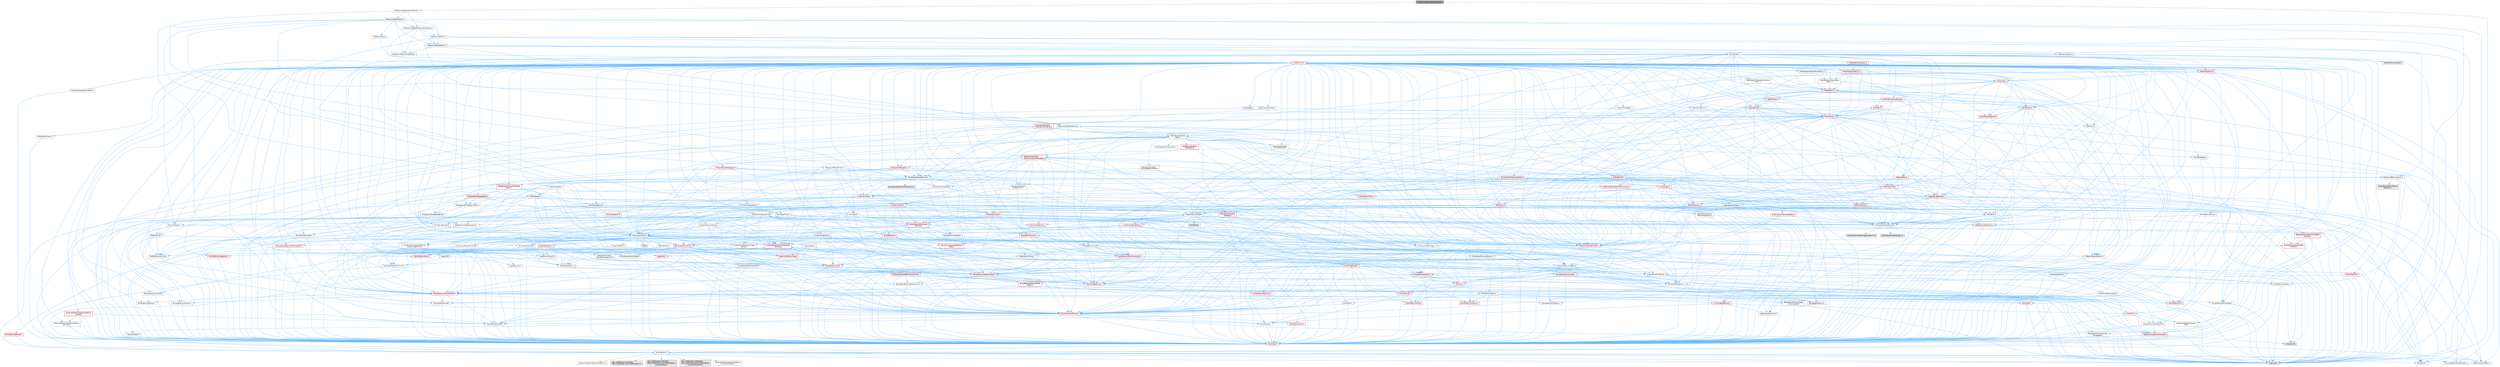 digraph "MetasoundExecutableOperator.h"
{
 // INTERACTIVE_SVG=YES
 // LATEX_PDF_SIZE
  bgcolor="transparent";
  edge [fontname=Helvetica,fontsize=10,labelfontname=Helvetica,labelfontsize=10];
  node [fontname=Helvetica,fontsize=10,shape=box,height=0.2,width=0.4];
  Node1 [id="Node000001",label="MetasoundExecutableOperator.h",height=0.2,width=0.4,color="gray40", fillcolor="grey60", style="filled", fontcolor="black",tooltip=" "];
  Node1 -> Node2 [id="edge1_Node000001_Node000002",color="steelblue1",style="solid",tooltip=" "];
  Node2 [id="Node000002",label="MetasoundOperatorInterface.h",height=0.2,width=0.4,color="grey40", fillcolor="white", style="filled",URL="$dd/d27/MetasoundOperatorInterface_8h.html",tooltip=" "];
  Node2 -> Node3 [id="edge2_Node000002_Node000003",color="steelblue1",style="solid",tooltip=" "];
  Node3 [id="Node000003",label="MetasoundDataReferenceCollection.h",height=0.2,width=0.4,color="grey40", fillcolor="white", style="filled",URL="$dd/dd2/MetasoundDataReferenceCollection_8h.html",tooltip=" "];
  Node3 -> Node4 [id="edge3_Node000003_Node000004",color="steelblue1",style="solid",tooltip=" "];
  Node4 [id="Node000004",label="MetasoundDataFactory.h",height=0.2,width=0.4,color="grey40", fillcolor="white", style="filled",URL="$d4/d50/MetasoundDataFactory_8h.html",tooltip=" "];
  Node4 -> Node5 [id="edge4_Node000004_Node000005",color="steelblue1",style="solid",tooltip=" "];
  Node5 [id="Node000005",label="MetasoundDataReference.h",height=0.2,width=0.4,color="grey40", fillcolor="white", style="filled",URL="$dc/d67/MetasoundDataReference_8h.html",tooltip=" "];
  Node5 -> Node6 [id="edge5_Node000005_Node000006",color="steelblue1",style="solid",tooltip=" "];
  Node6 [id="Node000006",label="type_traits",height=0.2,width=0.4,color="grey60", fillcolor="#E0E0E0", style="filled",tooltip=" "];
  Node5 -> Node7 [id="edge6_Node000005_Node000007",color="steelblue1",style="solid",tooltip=" "];
  Node7 [id="Node000007",label="Containers/UnrealString.h",height=0.2,width=0.4,color="grey40", fillcolor="white", style="filled",URL="$d5/dba/UnrealString_8h.html",tooltip=" "];
  Node7 -> Node8 [id="edge7_Node000007_Node000008",color="steelblue1",style="solid",tooltip=" "];
  Node8 [id="Node000008",label="Containers/UnrealStringIncludes.h.inl",height=0.2,width=0.4,color="grey60", fillcolor="#E0E0E0", style="filled",tooltip=" "];
  Node7 -> Node9 [id="edge8_Node000007_Node000009",color="steelblue1",style="solid",tooltip=" "];
  Node9 [id="Node000009",label="Containers/UnrealString.h.inl",height=0.2,width=0.4,color="grey60", fillcolor="#E0E0E0", style="filled",tooltip=" "];
  Node7 -> Node10 [id="edge9_Node000007_Node000010",color="steelblue1",style="solid",tooltip=" "];
  Node10 [id="Node000010",label="Misc/StringFormatArg.h",height=0.2,width=0.4,color="grey40", fillcolor="white", style="filled",URL="$d2/d16/StringFormatArg_8h.html",tooltip=" "];
  Node10 -> Node11 [id="edge10_Node000010_Node000011",color="steelblue1",style="solid",tooltip=" "];
  Node11 [id="Node000011",label="Containers/ContainersFwd.h",height=0.2,width=0.4,color="grey40", fillcolor="white", style="filled",URL="$d4/d0a/ContainersFwd_8h.html",tooltip=" "];
  Node11 -> Node12 [id="edge11_Node000011_Node000012",color="steelblue1",style="solid",tooltip=" "];
  Node12 [id="Node000012",label="HAL/Platform.h",height=0.2,width=0.4,color="grey40", fillcolor="white", style="filled",URL="$d9/dd0/Platform_8h.html",tooltip=" "];
  Node12 -> Node13 [id="edge12_Node000012_Node000013",color="steelblue1",style="solid",tooltip=" "];
  Node13 [id="Node000013",label="Misc/Build.h",height=0.2,width=0.4,color="grey40", fillcolor="white", style="filled",URL="$d3/dbb/Build_8h.html",tooltip=" "];
  Node12 -> Node14 [id="edge13_Node000012_Node000014",color="steelblue1",style="solid",tooltip=" "];
  Node14 [id="Node000014",label="Misc/LargeWorldCoordinates.h",height=0.2,width=0.4,color="grey40", fillcolor="white", style="filled",URL="$d2/dcb/LargeWorldCoordinates_8h.html",tooltip=" "];
  Node12 -> Node6 [id="edge14_Node000012_Node000006",color="steelblue1",style="solid",tooltip=" "];
  Node12 -> Node15 [id="edge15_Node000012_Node000015",color="steelblue1",style="solid",tooltip=" "];
  Node15 [id="Node000015",label="PreprocessorHelpers.h",height=0.2,width=0.4,color="grey40", fillcolor="white", style="filled",URL="$db/ddb/PreprocessorHelpers_8h.html",tooltip=" "];
  Node12 -> Node16 [id="edge16_Node000012_Node000016",color="steelblue1",style="solid",tooltip=" "];
  Node16 [id="Node000016",label="UBT_COMPILED_PLATFORM\l/UBT_COMPILED_PLATFORMPlatform\lCompilerPreSetup.h",height=0.2,width=0.4,color="grey60", fillcolor="#E0E0E0", style="filled",tooltip=" "];
  Node12 -> Node17 [id="edge17_Node000012_Node000017",color="steelblue1",style="solid",tooltip=" "];
  Node17 [id="Node000017",label="GenericPlatform/GenericPlatform\lCompilerPreSetup.h",height=0.2,width=0.4,color="grey40", fillcolor="white", style="filled",URL="$d9/dc8/GenericPlatformCompilerPreSetup_8h.html",tooltip=" "];
  Node12 -> Node18 [id="edge18_Node000012_Node000018",color="steelblue1",style="solid",tooltip=" "];
  Node18 [id="Node000018",label="GenericPlatform/GenericPlatform.h",height=0.2,width=0.4,color="grey40", fillcolor="white", style="filled",URL="$d6/d84/GenericPlatform_8h.html",tooltip=" "];
  Node12 -> Node19 [id="edge19_Node000012_Node000019",color="steelblue1",style="solid",tooltip=" "];
  Node19 [id="Node000019",label="UBT_COMPILED_PLATFORM\l/UBT_COMPILED_PLATFORMPlatform.h",height=0.2,width=0.4,color="grey60", fillcolor="#E0E0E0", style="filled",tooltip=" "];
  Node12 -> Node20 [id="edge20_Node000012_Node000020",color="steelblue1",style="solid",tooltip=" "];
  Node20 [id="Node000020",label="UBT_COMPILED_PLATFORM\l/UBT_COMPILED_PLATFORMPlatform\lCompilerSetup.h",height=0.2,width=0.4,color="grey60", fillcolor="#E0E0E0", style="filled",tooltip=" "];
  Node11 -> Node21 [id="edge21_Node000011_Node000021",color="steelblue1",style="solid",tooltip=" "];
  Node21 [id="Node000021",label="CoreTypes.h",height=0.2,width=0.4,color="red", fillcolor="#FFF0F0", style="filled",URL="$dc/dec/CoreTypes_8h.html",tooltip=" "];
  Node21 -> Node12 [id="edge22_Node000021_Node000012",color="steelblue1",style="solid",tooltip=" "];
  Node11 -> Node25 [id="edge23_Node000011_Node000025",color="steelblue1",style="solid",tooltip=" "];
  Node25 [id="Node000025",label="Traits/IsContiguousContainer.h",height=0.2,width=0.4,color="red", fillcolor="#FFF0F0", style="filled",URL="$d5/d3c/IsContiguousContainer_8h.html",tooltip=" "];
  Node25 -> Node21 [id="edge24_Node000025_Node000021",color="steelblue1",style="solid",tooltip=" "];
  Node25 -> Node27 [id="edge25_Node000025_Node000027",color="steelblue1",style="solid",tooltip=" "];
  Node27 [id="Node000027",label="initializer_list",height=0.2,width=0.4,color="grey60", fillcolor="#E0E0E0", style="filled",tooltip=" "];
  Node5 -> Node12 [id="edge26_Node000005_Node000012",color="steelblue1",style="solid",tooltip=" "];
  Node5 -> Node28 [id="edge27_Node000005_Node000028",color="steelblue1",style="solid",tooltip=" "];
  Node28 [id="Node000028",label="Internationalization\l/Text.h",height=0.2,width=0.4,color="grey40", fillcolor="white", style="filled",URL="$d6/d35/Text_8h.html",tooltip=" "];
  Node28 -> Node21 [id="edge28_Node000028_Node000021",color="steelblue1",style="solid",tooltip=" "];
  Node28 -> Node29 [id="edge29_Node000028_Node000029",color="steelblue1",style="solid",tooltip=" "];
  Node29 [id="Node000029",label="HAL/PlatformAtomics.h",height=0.2,width=0.4,color="red", fillcolor="#FFF0F0", style="filled",URL="$d3/d36/PlatformAtomics_8h.html",tooltip=" "];
  Node29 -> Node21 [id="edge30_Node000029_Node000021",color="steelblue1",style="solid",tooltip=" "];
  Node28 -> Node32 [id="edge31_Node000028_Node000032",color="steelblue1",style="solid",tooltip=" "];
  Node32 [id="Node000032",label="Misc/AssertionMacros.h",height=0.2,width=0.4,color="red", fillcolor="#FFF0F0", style="filled",URL="$d0/dfa/AssertionMacros_8h.html",tooltip=" "];
  Node32 -> Node21 [id="edge32_Node000032_Node000021",color="steelblue1",style="solid",tooltip=" "];
  Node32 -> Node12 [id="edge33_Node000032_Node000012",color="steelblue1",style="solid",tooltip=" "];
  Node32 -> Node33 [id="edge34_Node000032_Node000033",color="steelblue1",style="solid",tooltip=" "];
  Node33 [id="Node000033",label="HAL/PlatformMisc.h",height=0.2,width=0.4,color="red", fillcolor="#FFF0F0", style="filled",URL="$d0/df5/PlatformMisc_8h.html",tooltip=" "];
  Node33 -> Node21 [id="edge35_Node000033_Node000021",color="steelblue1",style="solid",tooltip=" "];
  Node32 -> Node15 [id="edge36_Node000032_Node000015",color="steelblue1",style="solid",tooltip=" "];
  Node32 -> Node62 [id="edge37_Node000032_Node000062",color="steelblue1",style="solid",tooltip=" "];
  Node62 [id="Node000062",label="Templates/EnableIf.h",height=0.2,width=0.4,color="grey40", fillcolor="white", style="filled",URL="$d7/d60/EnableIf_8h.html",tooltip=" "];
  Node62 -> Node21 [id="edge38_Node000062_Node000021",color="steelblue1",style="solid",tooltip=" "];
  Node32 -> Node68 [id="edge39_Node000032_Node000068",color="steelblue1",style="solid",tooltip=" "];
  Node68 [id="Node000068",label="Misc/VarArgs.h",height=0.2,width=0.4,color="grey40", fillcolor="white", style="filled",URL="$d5/d6f/VarArgs_8h.html",tooltip=" "];
  Node68 -> Node21 [id="edge40_Node000068_Node000021",color="steelblue1",style="solid",tooltip=" "];
  Node28 -> Node53 [id="edge41_Node000028_Node000053",color="steelblue1",style="solid",tooltip=" "];
  Node53 [id="Node000053",label="Misc/EnumClassFlags.h",height=0.2,width=0.4,color="grey40", fillcolor="white", style="filled",URL="$d8/de7/EnumClassFlags_8h.html",tooltip=" "];
  Node28 -> Node76 [id="edge42_Node000028_Node000076",color="steelblue1",style="solid",tooltip=" "];
  Node76 [id="Node000076",label="Templates/UnrealTypeTraits.h",height=0.2,width=0.4,color="red", fillcolor="#FFF0F0", style="filled",URL="$d2/d2d/UnrealTypeTraits_8h.html",tooltip=" "];
  Node76 -> Node21 [id="edge43_Node000076_Node000021",color="steelblue1",style="solid",tooltip=" "];
  Node76 -> Node77 [id="edge44_Node000076_Node000077",color="steelblue1",style="solid",tooltip=" "];
  Node77 [id="Node000077",label="Templates/IsPointer.h",height=0.2,width=0.4,color="grey40", fillcolor="white", style="filled",URL="$d7/d05/IsPointer_8h.html",tooltip=" "];
  Node77 -> Node21 [id="edge45_Node000077_Node000021",color="steelblue1",style="solid",tooltip=" "];
  Node76 -> Node32 [id="edge46_Node000076_Node000032",color="steelblue1",style="solid",tooltip=" "];
  Node76 -> Node78 [id="edge47_Node000076_Node000078",color="steelblue1",style="solid",tooltip=" "];
  Node78 [id="Node000078",label="Templates/AndOrNot.h",height=0.2,width=0.4,color="grey40", fillcolor="white", style="filled",URL="$db/d0a/AndOrNot_8h.html",tooltip=" "];
  Node78 -> Node21 [id="edge48_Node000078_Node000021",color="steelblue1",style="solid",tooltip=" "];
  Node76 -> Node62 [id="edge49_Node000076_Node000062",color="steelblue1",style="solid",tooltip=" "];
  Node76 -> Node79 [id="edge50_Node000076_Node000079",color="steelblue1",style="solid",tooltip=" "];
  Node79 [id="Node000079",label="Templates/IsArithmetic.h",height=0.2,width=0.4,color="grey40", fillcolor="white", style="filled",URL="$d2/d5d/IsArithmetic_8h.html",tooltip=" "];
  Node79 -> Node21 [id="edge51_Node000079_Node000021",color="steelblue1",style="solid",tooltip=" "];
  Node76 -> Node81 [id="edge52_Node000076_Node000081",color="steelblue1",style="solid",tooltip=" "];
  Node81 [id="Node000081",label="Templates/IsPODType.h",height=0.2,width=0.4,color="grey40", fillcolor="white", style="filled",URL="$d7/db1/IsPODType_8h.html",tooltip=" "];
  Node81 -> Node21 [id="edge53_Node000081_Node000021",color="steelblue1",style="solid",tooltip=" "];
  Node76 -> Node82 [id="edge54_Node000076_Node000082",color="steelblue1",style="solid",tooltip=" "];
  Node82 [id="Node000082",label="Templates/IsUECoreType.h",height=0.2,width=0.4,color="grey40", fillcolor="white", style="filled",URL="$d1/db8/IsUECoreType_8h.html",tooltip=" "];
  Node82 -> Node21 [id="edge55_Node000082_Node000021",color="steelblue1",style="solid",tooltip=" "];
  Node82 -> Node6 [id="edge56_Node000082_Node000006",color="steelblue1",style="solid",tooltip=" "];
  Node76 -> Node83 [id="edge57_Node000076_Node000083",color="steelblue1",style="solid",tooltip=" "];
  Node83 [id="Node000083",label="Templates/IsTriviallyCopy\lConstructible.h",height=0.2,width=0.4,color="grey40", fillcolor="white", style="filled",URL="$d3/d78/IsTriviallyCopyConstructible_8h.html",tooltip=" "];
  Node83 -> Node21 [id="edge58_Node000083_Node000021",color="steelblue1",style="solid",tooltip=" "];
  Node83 -> Node6 [id="edge59_Node000083_Node000006",color="steelblue1",style="solid",tooltip=" "];
  Node28 -> Node84 [id="edge60_Node000028_Node000084",color="steelblue1",style="solid",tooltip=" "];
  Node84 [id="Node000084",label="Containers/Array.h",height=0.2,width=0.4,color="grey40", fillcolor="white", style="filled",URL="$df/dd0/Array_8h.html",tooltip=" "];
  Node84 -> Node21 [id="edge61_Node000084_Node000021",color="steelblue1",style="solid",tooltip=" "];
  Node84 -> Node32 [id="edge62_Node000084_Node000032",color="steelblue1",style="solid",tooltip=" "];
  Node84 -> Node85 [id="edge63_Node000084_Node000085",color="steelblue1",style="solid",tooltip=" "];
  Node85 [id="Node000085",label="Misc/IntrusiveUnsetOptional\lState.h",height=0.2,width=0.4,color="red", fillcolor="#FFF0F0", style="filled",URL="$d2/d0a/IntrusiveUnsetOptionalState_8h.html",tooltip=" "];
  Node84 -> Node87 [id="edge64_Node000084_Node000087",color="steelblue1",style="solid",tooltip=" "];
  Node87 [id="Node000087",label="Misc/ReverseIterate.h",height=0.2,width=0.4,color="red", fillcolor="#FFF0F0", style="filled",URL="$db/de3/ReverseIterate_8h.html",tooltip=" "];
  Node87 -> Node12 [id="edge65_Node000087_Node000012",color="steelblue1",style="solid",tooltip=" "];
  Node84 -> Node89 [id="edge66_Node000084_Node000089",color="steelblue1",style="solid",tooltip=" "];
  Node89 [id="Node000089",label="HAL/UnrealMemory.h",height=0.2,width=0.4,color="red", fillcolor="#FFF0F0", style="filled",URL="$d9/d96/UnrealMemory_8h.html",tooltip=" "];
  Node89 -> Node21 [id="edge67_Node000089_Node000021",color="steelblue1",style="solid",tooltip=" "];
  Node89 -> Node93 [id="edge68_Node000089_Node000093",color="steelblue1",style="solid",tooltip=" "];
  Node93 [id="Node000093",label="HAL/MemoryBase.h",height=0.2,width=0.4,color="grey40", fillcolor="white", style="filled",URL="$d6/d9f/MemoryBase_8h.html",tooltip=" "];
  Node93 -> Node21 [id="edge69_Node000093_Node000021",color="steelblue1",style="solid",tooltip=" "];
  Node93 -> Node29 [id="edge70_Node000093_Node000029",color="steelblue1",style="solid",tooltip=" "];
  Node93 -> Node41 [id="edge71_Node000093_Node000041",color="steelblue1",style="solid",tooltip=" "];
  Node41 [id="Node000041",label="HAL/PlatformCrt.h",height=0.2,width=0.4,color="red", fillcolor="#FFF0F0", style="filled",URL="$d8/d75/PlatformCrt_8h.html",tooltip=" "];
  Node93 -> Node94 [id="edge72_Node000093_Node000094",color="steelblue1",style="solid",tooltip=" "];
  Node94 [id="Node000094",label="Misc/Exec.h",height=0.2,width=0.4,color="grey40", fillcolor="white", style="filled",URL="$de/ddb/Exec_8h.html",tooltip=" "];
  Node94 -> Node21 [id="edge73_Node000094_Node000021",color="steelblue1",style="solid",tooltip=" "];
  Node94 -> Node32 [id="edge74_Node000094_Node000032",color="steelblue1",style="solid",tooltip=" "];
  Node93 -> Node95 [id="edge75_Node000093_Node000095",color="steelblue1",style="solid",tooltip=" "];
  Node95 [id="Node000095",label="Misc/OutputDevice.h",height=0.2,width=0.4,color="red", fillcolor="#FFF0F0", style="filled",URL="$d7/d32/OutputDevice_8h.html",tooltip=" "];
  Node95 -> Node37 [id="edge76_Node000095_Node000037",color="steelblue1",style="solid",tooltip=" "];
  Node37 [id="Node000037",label="CoreFwd.h",height=0.2,width=0.4,color="red", fillcolor="#FFF0F0", style="filled",URL="$d1/d1e/CoreFwd_8h.html",tooltip=" "];
  Node37 -> Node21 [id="edge77_Node000037_Node000021",color="steelblue1",style="solid",tooltip=" "];
  Node37 -> Node11 [id="edge78_Node000037_Node000011",color="steelblue1",style="solid",tooltip=" "];
  Node37 -> Node39 [id="edge79_Node000037_Node000039",color="steelblue1",style="solid",tooltip=" "];
  Node39 [id="Node000039",label="UObject/UObjectHierarchy\lFwd.h",height=0.2,width=0.4,color="grey40", fillcolor="white", style="filled",URL="$d3/d13/UObjectHierarchyFwd_8h.html",tooltip=" "];
  Node95 -> Node21 [id="edge80_Node000095_Node000021",color="steelblue1",style="solid",tooltip=" "];
  Node95 -> Node96 [id="edge81_Node000095_Node000096",color="steelblue1",style="solid",tooltip=" "];
  Node96 [id="Node000096",label="Logging/LogVerbosity.h",height=0.2,width=0.4,color="grey40", fillcolor="white", style="filled",URL="$d2/d8f/LogVerbosity_8h.html",tooltip=" "];
  Node96 -> Node21 [id="edge82_Node000096_Node000021",color="steelblue1",style="solid",tooltip=" "];
  Node95 -> Node68 [id="edge83_Node000095_Node000068",color="steelblue1",style="solid",tooltip=" "];
  Node93 -> Node97 [id="edge84_Node000093_Node000097",color="steelblue1",style="solid",tooltip=" "];
  Node97 [id="Node000097",label="Templates/Atomic.h",height=0.2,width=0.4,color="red", fillcolor="#FFF0F0", style="filled",URL="$d3/d91/Atomic_8h.html",tooltip=" "];
  Node89 -> Node104 [id="edge85_Node000089_Node000104",color="steelblue1",style="solid",tooltip=" "];
  Node104 [id="Node000104",label="HAL/PlatformMemory.h",height=0.2,width=0.4,color="red", fillcolor="#FFF0F0", style="filled",URL="$de/d68/PlatformMemory_8h.html",tooltip=" "];
  Node104 -> Node21 [id="edge86_Node000104_Node000021",color="steelblue1",style="solid",tooltip=" "];
  Node89 -> Node77 [id="edge87_Node000089_Node000077",color="steelblue1",style="solid",tooltip=" "];
  Node84 -> Node76 [id="edge88_Node000084_Node000076",color="steelblue1",style="solid",tooltip=" "];
  Node84 -> Node107 [id="edge89_Node000084_Node000107",color="steelblue1",style="solid",tooltip=" "];
  Node107 [id="Node000107",label="Templates/UnrealTemplate.h",height=0.2,width=0.4,color="red", fillcolor="#FFF0F0", style="filled",URL="$d4/d24/UnrealTemplate_8h.html",tooltip=" "];
  Node107 -> Node21 [id="edge90_Node000107_Node000021",color="steelblue1",style="solid",tooltip=" "];
  Node107 -> Node77 [id="edge91_Node000107_Node000077",color="steelblue1",style="solid",tooltip=" "];
  Node107 -> Node89 [id="edge92_Node000107_Node000089",color="steelblue1",style="solid",tooltip=" "];
  Node107 -> Node76 [id="edge93_Node000107_Node000076",color="steelblue1",style="solid",tooltip=" "];
  Node107 -> Node110 [id="edge94_Node000107_Node000110",color="steelblue1",style="solid",tooltip=" "];
  Node110 [id="Node000110",label="Templates/RemoveReference.h",height=0.2,width=0.4,color="grey40", fillcolor="white", style="filled",URL="$da/dbe/RemoveReference_8h.html",tooltip=" "];
  Node110 -> Node21 [id="edge95_Node000110_Node000021",color="steelblue1",style="solid",tooltip=" "];
  Node107 -> Node70 [id="edge96_Node000107_Node000070",color="steelblue1",style="solid",tooltip=" "];
  Node70 [id="Node000070",label="Templates/Requires.h",height=0.2,width=0.4,color="grey40", fillcolor="white", style="filled",URL="$dc/d96/Requires_8h.html",tooltip=" "];
  Node70 -> Node62 [id="edge97_Node000070_Node000062",color="steelblue1",style="solid",tooltip=" "];
  Node70 -> Node6 [id="edge98_Node000070_Node000006",color="steelblue1",style="solid",tooltip=" "];
  Node107 -> Node111 [id="edge99_Node000107_Node000111",color="steelblue1",style="solid",tooltip=" "];
  Node111 [id="Node000111",label="Templates/TypeCompatible\lBytes.h",height=0.2,width=0.4,color="red", fillcolor="#FFF0F0", style="filled",URL="$df/d0a/TypeCompatibleBytes_8h.html",tooltip=" "];
  Node111 -> Node21 [id="edge100_Node000111_Node000021",color="steelblue1",style="solid",tooltip=" "];
  Node111 -> Node6 [id="edge101_Node000111_Node000006",color="steelblue1",style="solid",tooltip=" "];
  Node107 -> Node25 [id="edge102_Node000107_Node000025",color="steelblue1",style="solid",tooltip=" "];
  Node107 -> Node6 [id="edge103_Node000107_Node000006",color="steelblue1",style="solid",tooltip=" "];
  Node84 -> Node113 [id="edge104_Node000084_Node000113",color="steelblue1",style="solid",tooltip=" "];
  Node113 [id="Node000113",label="Containers/AllowShrinking.h",height=0.2,width=0.4,color="grey40", fillcolor="white", style="filled",URL="$d7/d1a/AllowShrinking_8h.html",tooltip=" "];
  Node113 -> Node21 [id="edge105_Node000113_Node000021",color="steelblue1",style="solid",tooltip=" "];
  Node84 -> Node114 [id="edge106_Node000084_Node000114",color="steelblue1",style="solid",tooltip=" "];
  Node114 [id="Node000114",label="Containers/ContainerAllocation\lPolicies.h",height=0.2,width=0.4,color="red", fillcolor="#FFF0F0", style="filled",URL="$d7/dff/ContainerAllocationPolicies_8h.html",tooltip=" "];
  Node114 -> Node21 [id="edge107_Node000114_Node000021",color="steelblue1",style="solid",tooltip=" "];
  Node114 -> Node114 [id="edge108_Node000114_Node000114",color="steelblue1",style="solid",tooltip=" "];
  Node114 -> Node116 [id="edge109_Node000114_Node000116",color="steelblue1",style="solid",tooltip=" "];
  Node116 [id="Node000116",label="HAL/PlatformMath.h",height=0.2,width=0.4,color="red", fillcolor="#FFF0F0", style="filled",URL="$dc/d53/PlatformMath_8h.html",tooltip=" "];
  Node116 -> Node21 [id="edge110_Node000116_Node000021",color="steelblue1",style="solid",tooltip=" "];
  Node114 -> Node89 [id="edge111_Node000114_Node000089",color="steelblue1",style="solid",tooltip=" "];
  Node114 -> Node51 [id="edge112_Node000114_Node000051",color="steelblue1",style="solid",tooltip=" "];
  Node51 [id="Node000051",label="Math/NumericLimits.h",height=0.2,width=0.4,color="grey40", fillcolor="white", style="filled",URL="$df/d1b/NumericLimits_8h.html",tooltip=" "];
  Node51 -> Node21 [id="edge113_Node000051_Node000021",color="steelblue1",style="solid",tooltip=" "];
  Node114 -> Node32 [id="edge114_Node000114_Node000032",color="steelblue1",style="solid",tooltip=" "];
  Node114 -> Node125 [id="edge115_Node000114_Node000125",color="steelblue1",style="solid",tooltip=" "];
  Node125 [id="Node000125",label="Templates/MemoryOps.h",height=0.2,width=0.4,color="red", fillcolor="#FFF0F0", style="filled",URL="$db/dea/MemoryOps_8h.html",tooltip=" "];
  Node125 -> Node21 [id="edge116_Node000125_Node000021",color="steelblue1",style="solid",tooltip=" "];
  Node125 -> Node89 [id="edge117_Node000125_Node000089",color="steelblue1",style="solid",tooltip=" "];
  Node125 -> Node102 [id="edge118_Node000125_Node000102",color="steelblue1",style="solid",tooltip=" "];
  Node102 [id="Node000102",label="Templates/IsTriviallyCopy\lAssignable.h",height=0.2,width=0.4,color="grey40", fillcolor="white", style="filled",URL="$d2/df2/IsTriviallyCopyAssignable_8h.html",tooltip=" "];
  Node102 -> Node21 [id="edge119_Node000102_Node000021",color="steelblue1",style="solid",tooltip=" "];
  Node102 -> Node6 [id="edge120_Node000102_Node000006",color="steelblue1",style="solid",tooltip=" "];
  Node125 -> Node83 [id="edge121_Node000125_Node000083",color="steelblue1",style="solid",tooltip=" "];
  Node125 -> Node70 [id="edge122_Node000125_Node000070",color="steelblue1",style="solid",tooltip=" "];
  Node125 -> Node76 [id="edge123_Node000125_Node000076",color="steelblue1",style="solid",tooltip=" "];
  Node125 -> Node6 [id="edge124_Node000125_Node000006",color="steelblue1",style="solid",tooltip=" "];
  Node114 -> Node111 [id="edge125_Node000114_Node000111",color="steelblue1",style="solid",tooltip=" "];
  Node114 -> Node6 [id="edge126_Node000114_Node000006",color="steelblue1",style="solid",tooltip=" "];
  Node84 -> Node126 [id="edge127_Node000084_Node000126",color="steelblue1",style="solid",tooltip=" "];
  Node126 [id="Node000126",label="Containers/ContainerElement\lTypeCompatibility.h",height=0.2,width=0.4,color="grey40", fillcolor="white", style="filled",URL="$df/ddf/ContainerElementTypeCompatibility_8h.html",tooltip=" "];
  Node126 -> Node21 [id="edge128_Node000126_Node000021",color="steelblue1",style="solid",tooltip=" "];
  Node126 -> Node76 [id="edge129_Node000126_Node000076",color="steelblue1",style="solid",tooltip=" "];
  Node84 -> Node127 [id="edge130_Node000084_Node000127",color="steelblue1",style="solid",tooltip=" "];
  Node127 [id="Node000127",label="Serialization/Archive.h",height=0.2,width=0.4,color="red", fillcolor="#FFF0F0", style="filled",URL="$d7/d3b/Archive_8h.html",tooltip=" "];
  Node127 -> Node37 [id="edge131_Node000127_Node000037",color="steelblue1",style="solid",tooltip=" "];
  Node127 -> Node21 [id="edge132_Node000127_Node000021",color="steelblue1",style="solid",tooltip=" "];
  Node127 -> Node128 [id="edge133_Node000127_Node000128",color="steelblue1",style="solid",tooltip=" "];
  Node128 [id="Node000128",label="HAL/PlatformProperties.h",height=0.2,width=0.4,color="red", fillcolor="#FFF0F0", style="filled",URL="$d9/db0/PlatformProperties_8h.html",tooltip=" "];
  Node128 -> Node21 [id="edge134_Node000128_Node000021",color="steelblue1",style="solid",tooltip=" "];
  Node127 -> Node131 [id="edge135_Node000127_Node000131",color="steelblue1",style="solid",tooltip=" "];
  Node131 [id="Node000131",label="Internationalization\l/TextNamespaceFwd.h",height=0.2,width=0.4,color="grey40", fillcolor="white", style="filled",URL="$d8/d97/TextNamespaceFwd_8h.html",tooltip=" "];
  Node131 -> Node21 [id="edge136_Node000131_Node000021",color="steelblue1",style="solid",tooltip=" "];
  Node127 -> Node32 [id="edge137_Node000127_Node000032",color="steelblue1",style="solid",tooltip=" "];
  Node127 -> Node13 [id="edge138_Node000127_Node000013",color="steelblue1",style="solid",tooltip=" "];
  Node127 -> Node132 [id="edge139_Node000127_Node000132",color="steelblue1",style="solid",tooltip=" "];
  Node132 [id="Node000132",label="Misc/EngineVersionBase.h",height=0.2,width=0.4,color="grey40", fillcolor="white", style="filled",URL="$d5/d2b/EngineVersionBase_8h.html",tooltip=" "];
  Node132 -> Node21 [id="edge140_Node000132_Node000021",color="steelblue1",style="solid",tooltip=" "];
  Node127 -> Node68 [id="edge141_Node000127_Node000068",color="steelblue1",style="solid",tooltip=" "];
  Node127 -> Node62 [id="edge142_Node000127_Node000062",color="steelblue1",style="solid",tooltip=" "];
  Node127 -> Node135 [id="edge143_Node000127_Node000135",color="steelblue1",style="solid",tooltip=" "];
  Node135 [id="Node000135",label="Templates/IsEnumClass.h",height=0.2,width=0.4,color="grey40", fillcolor="white", style="filled",URL="$d7/d15/IsEnumClass_8h.html",tooltip=" "];
  Node135 -> Node21 [id="edge144_Node000135_Node000021",color="steelblue1",style="solid",tooltip=" "];
  Node135 -> Node78 [id="edge145_Node000135_Node000078",color="steelblue1",style="solid",tooltip=" "];
  Node127 -> Node107 [id="edge146_Node000127_Node000107",color="steelblue1",style="solid",tooltip=" "];
  Node127 -> Node136 [id="edge147_Node000127_Node000136",color="steelblue1",style="solid",tooltip=" "];
  Node136 [id="Node000136",label="UObject/ObjectVersion.h",height=0.2,width=0.4,color="grey40", fillcolor="white", style="filled",URL="$da/d63/ObjectVersion_8h.html",tooltip=" "];
  Node136 -> Node21 [id="edge148_Node000136_Node000021",color="steelblue1",style="solid",tooltip=" "];
  Node84 -> Node137 [id="edge149_Node000084_Node000137",color="steelblue1",style="solid",tooltip=" "];
  Node137 [id="Node000137",label="Serialization/MemoryImage\lWriter.h",height=0.2,width=0.4,color="grey40", fillcolor="white", style="filled",URL="$d0/d08/MemoryImageWriter_8h.html",tooltip=" "];
  Node137 -> Node21 [id="edge150_Node000137_Node000021",color="steelblue1",style="solid",tooltip=" "];
  Node137 -> Node138 [id="edge151_Node000137_Node000138",color="steelblue1",style="solid",tooltip=" "];
  Node138 [id="Node000138",label="Serialization/MemoryLayout.h",height=0.2,width=0.4,color="red", fillcolor="#FFF0F0", style="filled",URL="$d7/d66/MemoryLayout_8h.html",tooltip=" "];
  Node138 -> Node141 [id="edge152_Node000138_Node000141",color="steelblue1",style="solid",tooltip=" "];
  Node141 [id="Node000141",label="Containers/EnumAsByte.h",height=0.2,width=0.4,color="grey40", fillcolor="white", style="filled",URL="$d6/d9a/EnumAsByte_8h.html",tooltip=" "];
  Node141 -> Node21 [id="edge153_Node000141_Node000021",color="steelblue1",style="solid",tooltip=" "];
  Node141 -> Node81 [id="edge154_Node000141_Node000081",color="steelblue1",style="solid",tooltip=" "];
  Node141 -> Node142 [id="edge155_Node000141_Node000142",color="steelblue1",style="solid",tooltip=" "];
  Node142 [id="Node000142",label="Templates/TypeHash.h",height=0.2,width=0.4,color="red", fillcolor="#FFF0F0", style="filled",URL="$d1/d62/TypeHash_8h.html",tooltip=" "];
  Node142 -> Node21 [id="edge156_Node000142_Node000021",color="steelblue1",style="solid",tooltip=" "];
  Node142 -> Node70 [id="edge157_Node000142_Node000070",color="steelblue1",style="solid",tooltip=" "];
  Node142 -> Node143 [id="edge158_Node000142_Node000143",color="steelblue1",style="solid",tooltip=" "];
  Node143 [id="Node000143",label="Misc/Crc.h",height=0.2,width=0.4,color="red", fillcolor="#FFF0F0", style="filled",URL="$d4/dd2/Crc_8h.html",tooltip=" "];
  Node143 -> Node21 [id="edge159_Node000143_Node000021",color="steelblue1",style="solid",tooltip=" "];
  Node143 -> Node91 [id="edge160_Node000143_Node000091",color="steelblue1",style="solid",tooltip=" "];
  Node91 [id="Node000091",label="HAL/PlatformString.h",height=0.2,width=0.4,color="red", fillcolor="#FFF0F0", style="filled",URL="$db/db5/PlatformString_8h.html",tooltip=" "];
  Node91 -> Node21 [id="edge161_Node000091_Node000021",color="steelblue1",style="solid",tooltip=" "];
  Node143 -> Node32 [id="edge162_Node000143_Node000032",color="steelblue1",style="solid",tooltip=" "];
  Node143 -> Node144 [id="edge163_Node000143_Node000144",color="steelblue1",style="solid",tooltip=" "];
  Node144 [id="Node000144",label="Misc/CString.h",height=0.2,width=0.4,color="red", fillcolor="#FFF0F0", style="filled",URL="$d2/d49/CString_8h.html",tooltip=" "];
  Node144 -> Node21 [id="edge164_Node000144_Node000021",color="steelblue1",style="solid",tooltip=" "];
  Node144 -> Node41 [id="edge165_Node000144_Node000041",color="steelblue1",style="solid",tooltip=" "];
  Node144 -> Node91 [id="edge166_Node000144_Node000091",color="steelblue1",style="solid",tooltip=" "];
  Node144 -> Node32 [id="edge167_Node000144_Node000032",color="steelblue1",style="solid",tooltip=" "];
  Node144 -> Node145 [id="edge168_Node000144_Node000145",color="steelblue1",style="solid",tooltip=" "];
  Node145 [id="Node000145",label="Misc/Char.h",height=0.2,width=0.4,color="red", fillcolor="#FFF0F0", style="filled",URL="$d0/d58/Char_8h.html",tooltip=" "];
  Node145 -> Node21 [id="edge169_Node000145_Node000021",color="steelblue1",style="solid",tooltip=" "];
  Node145 -> Node6 [id="edge170_Node000145_Node000006",color="steelblue1",style="solid",tooltip=" "];
  Node144 -> Node68 [id="edge171_Node000144_Node000068",color="steelblue1",style="solid",tooltip=" "];
  Node143 -> Node145 [id="edge172_Node000143_Node000145",color="steelblue1",style="solid",tooltip=" "];
  Node143 -> Node76 [id="edge173_Node000143_Node000076",color="steelblue1",style="solid",tooltip=" "];
  Node142 -> Node6 [id="edge174_Node000142_Node000006",color="steelblue1",style="solid",tooltip=" "];
  Node138 -> Node35 [id="edge175_Node000138_Node000035",color="steelblue1",style="solid",tooltip=" "];
  Node35 [id="Node000035",label="Containers/StringFwd.h",height=0.2,width=0.4,color="grey40", fillcolor="white", style="filled",URL="$df/d37/StringFwd_8h.html",tooltip=" "];
  Node35 -> Node21 [id="edge176_Node000035_Node000021",color="steelblue1",style="solid",tooltip=" "];
  Node35 -> Node36 [id="edge177_Node000035_Node000036",color="steelblue1",style="solid",tooltip=" "];
  Node36 [id="Node000036",label="Traits/ElementType.h",height=0.2,width=0.4,color="grey40", fillcolor="white", style="filled",URL="$d5/d4f/ElementType_8h.html",tooltip=" "];
  Node36 -> Node12 [id="edge178_Node000036_Node000012",color="steelblue1",style="solid",tooltip=" "];
  Node36 -> Node27 [id="edge179_Node000036_Node000027",color="steelblue1",style="solid",tooltip=" "];
  Node36 -> Node6 [id="edge180_Node000036_Node000006",color="steelblue1",style="solid",tooltip=" "];
  Node35 -> Node25 [id="edge181_Node000035_Node000025",color="steelblue1",style="solid",tooltip=" "];
  Node138 -> Node89 [id="edge182_Node000138_Node000089",color="steelblue1",style="solid",tooltip=" "];
  Node138 -> Node62 [id="edge183_Node000138_Node000062",color="steelblue1",style="solid",tooltip=" "];
  Node138 -> Node107 [id="edge184_Node000138_Node000107",color="steelblue1",style="solid",tooltip=" "];
  Node84 -> Node151 [id="edge185_Node000084_Node000151",color="steelblue1",style="solid",tooltip=" "];
  Node151 [id="Node000151",label="Algo/Heapify.h",height=0.2,width=0.4,color="grey40", fillcolor="white", style="filled",URL="$d0/d2a/Heapify_8h.html",tooltip=" "];
  Node151 -> Node152 [id="edge186_Node000151_Node000152",color="steelblue1",style="solid",tooltip=" "];
  Node152 [id="Node000152",label="Algo/Impl/BinaryHeap.h",height=0.2,width=0.4,color="red", fillcolor="#FFF0F0", style="filled",URL="$d7/da3/Algo_2Impl_2BinaryHeap_8h.html",tooltip=" "];
  Node152 -> Node153 [id="edge187_Node000152_Node000153",color="steelblue1",style="solid",tooltip=" "];
  Node153 [id="Node000153",label="Templates/Invoke.h",height=0.2,width=0.4,color="red", fillcolor="#FFF0F0", style="filled",URL="$d7/deb/Invoke_8h.html",tooltip=" "];
  Node153 -> Node21 [id="edge188_Node000153_Node000021",color="steelblue1",style="solid",tooltip=" "];
  Node153 -> Node107 [id="edge189_Node000153_Node000107",color="steelblue1",style="solid",tooltip=" "];
  Node153 -> Node6 [id="edge190_Node000153_Node000006",color="steelblue1",style="solid",tooltip=" "];
  Node152 -> Node6 [id="edge191_Node000152_Node000006",color="steelblue1",style="solid",tooltip=" "];
  Node151 -> Node157 [id="edge192_Node000151_Node000157",color="steelblue1",style="solid",tooltip=" "];
  Node157 [id="Node000157",label="Templates/IdentityFunctor.h",height=0.2,width=0.4,color="grey40", fillcolor="white", style="filled",URL="$d7/d2e/IdentityFunctor_8h.html",tooltip=" "];
  Node157 -> Node12 [id="edge193_Node000157_Node000012",color="steelblue1",style="solid",tooltip=" "];
  Node151 -> Node153 [id="edge194_Node000151_Node000153",color="steelblue1",style="solid",tooltip=" "];
  Node151 -> Node158 [id="edge195_Node000151_Node000158",color="steelblue1",style="solid",tooltip=" "];
  Node158 [id="Node000158",label="Templates/Less.h",height=0.2,width=0.4,color="grey40", fillcolor="white", style="filled",URL="$de/dc8/Less_8h.html",tooltip=" "];
  Node158 -> Node21 [id="edge196_Node000158_Node000021",color="steelblue1",style="solid",tooltip=" "];
  Node158 -> Node107 [id="edge197_Node000158_Node000107",color="steelblue1",style="solid",tooltip=" "];
  Node151 -> Node107 [id="edge198_Node000151_Node000107",color="steelblue1",style="solid",tooltip=" "];
  Node84 -> Node159 [id="edge199_Node000084_Node000159",color="steelblue1",style="solid",tooltip=" "];
  Node159 [id="Node000159",label="Algo/HeapSort.h",height=0.2,width=0.4,color="grey40", fillcolor="white", style="filled",URL="$d3/d92/HeapSort_8h.html",tooltip=" "];
  Node159 -> Node152 [id="edge200_Node000159_Node000152",color="steelblue1",style="solid",tooltip=" "];
  Node159 -> Node157 [id="edge201_Node000159_Node000157",color="steelblue1",style="solid",tooltip=" "];
  Node159 -> Node158 [id="edge202_Node000159_Node000158",color="steelblue1",style="solid",tooltip=" "];
  Node159 -> Node107 [id="edge203_Node000159_Node000107",color="steelblue1",style="solid",tooltip=" "];
  Node84 -> Node160 [id="edge204_Node000084_Node000160",color="steelblue1",style="solid",tooltip=" "];
  Node160 [id="Node000160",label="Algo/IsHeap.h",height=0.2,width=0.4,color="grey40", fillcolor="white", style="filled",URL="$de/d32/IsHeap_8h.html",tooltip=" "];
  Node160 -> Node152 [id="edge205_Node000160_Node000152",color="steelblue1",style="solid",tooltip=" "];
  Node160 -> Node157 [id="edge206_Node000160_Node000157",color="steelblue1",style="solid",tooltip=" "];
  Node160 -> Node153 [id="edge207_Node000160_Node000153",color="steelblue1",style="solid",tooltip=" "];
  Node160 -> Node158 [id="edge208_Node000160_Node000158",color="steelblue1",style="solid",tooltip=" "];
  Node160 -> Node107 [id="edge209_Node000160_Node000107",color="steelblue1",style="solid",tooltip=" "];
  Node84 -> Node152 [id="edge210_Node000084_Node000152",color="steelblue1",style="solid",tooltip=" "];
  Node84 -> Node161 [id="edge211_Node000084_Node000161",color="steelblue1",style="solid",tooltip=" "];
  Node161 [id="Node000161",label="Algo/StableSort.h",height=0.2,width=0.4,color="red", fillcolor="#FFF0F0", style="filled",URL="$d7/d3c/StableSort_8h.html",tooltip=" "];
  Node161 -> Node162 [id="edge212_Node000161_Node000162",color="steelblue1",style="solid",tooltip=" "];
  Node162 [id="Node000162",label="Algo/BinarySearch.h",height=0.2,width=0.4,color="grey40", fillcolor="white", style="filled",URL="$db/db4/BinarySearch_8h.html",tooltip=" "];
  Node162 -> Node157 [id="edge213_Node000162_Node000157",color="steelblue1",style="solid",tooltip=" "];
  Node162 -> Node153 [id="edge214_Node000162_Node000153",color="steelblue1",style="solid",tooltip=" "];
  Node162 -> Node158 [id="edge215_Node000162_Node000158",color="steelblue1",style="solid",tooltip=" "];
  Node161 -> Node157 [id="edge216_Node000161_Node000157",color="steelblue1",style="solid",tooltip=" "];
  Node161 -> Node153 [id="edge217_Node000161_Node000153",color="steelblue1",style="solid",tooltip=" "];
  Node161 -> Node158 [id="edge218_Node000161_Node000158",color="steelblue1",style="solid",tooltip=" "];
  Node161 -> Node107 [id="edge219_Node000161_Node000107",color="steelblue1",style="solid",tooltip=" "];
  Node84 -> Node164 [id="edge220_Node000084_Node000164",color="steelblue1",style="solid",tooltip=" "];
  Node164 [id="Node000164",label="Concepts/GetTypeHashable.h",height=0.2,width=0.4,color="grey40", fillcolor="white", style="filled",URL="$d3/da2/GetTypeHashable_8h.html",tooltip=" "];
  Node164 -> Node21 [id="edge221_Node000164_Node000021",color="steelblue1",style="solid",tooltip=" "];
  Node164 -> Node142 [id="edge222_Node000164_Node000142",color="steelblue1",style="solid",tooltip=" "];
  Node84 -> Node157 [id="edge223_Node000084_Node000157",color="steelblue1",style="solid",tooltip=" "];
  Node84 -> Node153 [id="edge224_Node000084_Node000153",color="steelblue1",style="solid",tooltip=" "];
  Node84 -> Node158 [id="edge225_Node000084_Node000158",color="steelblue1",style="solid",tooltip=" "];
  Node84 -> Node165 [id="edge226_Node000084_Node000165",color="steelblue1",style="solid",tooltip=" "];
  Node165 [id="Node000165",label="Templates/LosesQualifiers\lFromTo.h",height=0.2,width=0.4,color="red", fillcolor="#FFF0F0", style="filled",URL="$d2/db3/LosesQualifiersFromTo_8h.html",tooltip=" "];
  Node165 -> Node6 [id="edge227_Node000165_Node000006",color="steelblue1",style="solid",tooltip=" "];
  Node84 -> Node70 [id="edge228_Node000084_Node000070",color="steelblue1",style="solid",tooltip=" "];
  Node84 -> Node166 [id="edge229_Node000084_Node000166",color="steelblue1",style="solid",tooltip=" "];
  Node166 [id="Node000166",label="Templates/Sorting.h",height=0.2,width=0.4,color="grey40", fillcolor="white", style="filled",URL="$d3/d9e/Sorting_8h.html",tooltip=" "];
  Node166 -> Node21 [id="edge230_Node000166_Node000021",color="steelblue1",style="solid",tooltip=" "];
  Node166 -> Node162 [id="edge231_Node000166_Node000162",color="steelblue1",style="solid",tooltip=" "];
  Node166 -> Node167 [id="edge232_Node000166_Node000167",color="steelblue1",style="solid",tooltip=" "];
  Node167 [id="Node000167",label="Algo/Sort.h",height=0.2,width=0.4,color="red", fillcolor="#FFF0F0", style="filled",URL="$d1/d87/Sort_8h.html",tooltip=" "];
  Node166 -> Node116 [id="edge233_Node000166_Node000116",color="steelblue1",style="solid",tooltip=" "];
  Node166 -> Node158 [id="edge234_Node000166_Node000158",color="steelblue1",style="solid",tooltip=" "];
  Node84 -> Node170 [id="edge235_Node000084_Node000170",color="steelblue1",style="solid",tooltip=" "];
  Node170 [id="Node000170",label="Templates/AlignmentTemplates.h",height=0.2,width=0.4,color="red", fillcolor="#FFF0F0", style="filled",URL="$dd/d32/AlignmentTemplates_8h.html",tooltip=" "];
  Node170 -> Node21 [id="edge236_Node000170_Node000021",color="steelblue1",style="solid",tooltip=" "];
  Node170 -> Node77 [id="edge237_Node000170_Node000077",color="steelblue1",style="solid",tooltip=" "];
  Node84 -> Node36 [id="edge238_Node000084_Node000036",color="steelblue1",style="solid",tooltip=" "];
  Node84 -> Node122 [id="edge239_Node000084_Node000122",color="steelblue1",style="solid",tooltip=" "];
  Node122 [id="Node000122",label="limits",height=0.2,width=0.4,color="grey60", fillcolor="#E0E0E0", style="filled",tooltip=" "];
  Node84 -> Node6 [id="edge240_Node000084_Node000006",color="steelblue1",style="solid",tooltip=" "];
  Node28 -> Node7 [id="edge241_Node000028_Node000007",color="steelblue1",style="solid",tooltip=" "];
  Node28 -> Node171 [id="edge242_Node000028_Node000171",color="steelblue1",style="solid",tooltip=" "];
  Node171 [id="Node000171",label="Containers/SortedMap.h",height=0.2,width=0.4,color="grey40", fillcolor="white", style="filled",URL="$d1/dcf/SortedMap_8h.html",tooltip=" "];
  Node171 -> Node172 [id="edge243_Node000171_Node000172",color="steelblue1",style="solid",tooltip=" "];
  Node172 [id="Node000172",label="Containers/Map.h",height=0.2,width=0.4,color="grey40", fillcolor="white", style="filled",URL="$df/d79/Map_8h.html",tooltip=" "];
  Node172 -> Node21 [id="edge244_Node000172_Node000021",color="steelblue1",style="solid",tooltip=" "];
  Node172 -> Node173 [id="edge245_Node000172_Node000173",color="steelblue1",style="solid",tooltip=" "];
  Node173 [id="Node000173",label="Algo/Reverse.h",height=0.2,width=0.4,color="grey40", fillcolor="white", style="filled",URL="$d5/d93/Reverse_8h.html",tooltip=" "];
  Node173 -> Node21 [id="edge246_Node000173_Node000021",color="steelblue1",style="solid",tooltip=" "];
  Node173 -> Node107 [id="edge247_Node000173_Node000107",color="steelblue1",style="solid",tooltip=" "];
  Node172 -> Node126 [id="edge248_Node000172_Node000126",color="steelblue1",style="solid",tooltip=" "];
  Node172 -> Node174 [id="edge249_Node000172_Node000174",color="steelblue1",style="solid",tooltip=" "];
  Node174 [id="Node000174",label="Containers/Set.h",height=0.2,width=0.4,color="red", fillcolor="#FFF0F0", style="filled",URL="$d4/d45/Set_8h.html",tooltip=" "];
  Node174 -> Node114 [id="edge250_Node000174_Node000114",color="steelblue1",style="solid",tooltip=" "];
  Node174 -> Node126 [id="edge251_Node000174_Node000126",color="steelblue1",style="solid",tooltip=" "];
  Node174 -> Node176 [id="edge252_Node000174_Node000176",color="steelblue1",style="solid",tooltip=" "];
  Node176 [id="Node000176",label="Containers/SparseArray.h",height=0.2,width=0.4,color="grey40", fillcolor="white", style="filled",URL="$d5/dbf/SparseArray_8h.html",tooltip=" "];
  Node176 -> Node21 [id="edge253_Node000176_Node000021",color="steelblue1",style="solid",tooltip=" "];
  Node176 -> Node32 [id="edge254_Node000176_Node000032",color="steelblue1",style="solid",tooltip=" "];
  Node176 -> Node89 [id="edge255_Node000176_Node000089",color="steelblue1",style="solid",tooltip=" "];
  Node176 -> Node76 [id="edge256_Node000176_Node000076",color="steelblue1",style="solid",tooltip=" "];
  Node176 -> Node107 [id="edge257_Node000176_Node000107",color="steelblue1",style="solid",tooltip=" "];
  Node176 -> Node114 [id="edge258_Node000176_Node000114",color="steelblue1",style="solid",tooltip=" "];
  Node176 -> Node158 [id="edge259_Node000176_Node000158",color="steelblue1",style="solid",tooltip=" "];
  Node176 -> Node84 [id="edge260_Node000176_Node000084",color="steelblue1",style="solid",tooltip=" "];
  Node176 -> Node169 [id="edge261_Node000176_Node000169",color="steelblue1",style="solid",tooltip=" "];
  Node169 [id="Node000169",label="Math/UnrealMathUtility.h",height=0.2,width=0.4,color="red", fillcolor="#FFF0F0", style="filled",URL="$db/db8/UnrealMathUtility_8h.html",tooltip=" "];
  Node169 -> Node21 [id="edge262_Node000169_Node000021",color="steelblue1",style="solid",tooltip=" "];
  Node169 -> Node32 [id="edge263_Node000169_Node000032",color="steelblue1",style="solid",tooltip=" "];
  Node169 -> Node116 [id="edge264_Node000169_Node000116",color="steelblue1",style="solid",tooltip=" "];
  Node169 -> Node70 [id="edge265_Node000169_Node000070",color="steelblue1",style="solid",tooltip=" "];
  Node176 -> Node177 [id="edge266_Node000176_Node000177",color="steelblue1",style="solid",tooltip=" "];
  Node177 [id="Node000177",label="Containers/ScriptArray.h",height=0.2,width=0.4,color="grey40", fillcolor="white", style="filled",URL="$dc/daf/ScriptArray_8h.html",tooltip=" "];
  Node177 -> Node21 [id="edge267_Node000177_Node000021",color="steelblue1",style="solid",tooltip=" "];
  Node177 -> Node32 [id="edge268_Node000177_Node000032",color="steelblue1",style="solid",tooltip=" "];
  Node177 -> Node89 [id="edge269_Node000177_Node000089",color="steelblue1",style="solid",tooltip=" "];
  Node177 -> Node113 [id="edge270_Node000177_Node000113",color="steelblue1",style="solid",tooltip=" "];
  Node177 -> Node114 [id="edge271_Node000177_Node000114",color="steelblue1",style="solid",tooltip=" "];
  Node177 -> Node84 [id="edge272_Node000177_Node000084",color="steelblue1",style="solid",tooltip=" "];
  Node177 -> Node27 [id="edge273_Node000177_Node000027",color="steelblue1",style="solid",tooltip=" "];
  Node176 -> Node178 [id="edge274_Node000176_Node000178",color="steelblue1",style="solid",tooltip=" "];
  Node178 [id="Node000178",label="Containers/BitArray.h",height=0.2,width=0.4,color="grey40", fillcolor="white", style="filled",URL="$d1/de4/BitArray_8h.html",tooltip=" "];
  Node178 -> Node114 [id="edge275_Node000178_Node000114",color="steelblue1",style="solid",tooltip=" "];
  Node178 -> Node21 [id="edge276_Node000178_Node000021",color="steelblue1",style="solid",tooltip=" "];
  Node178 -> Node29 [id="edge277_Node000178_Node000029",color="steelblue1",style="solid",tooltip=" "];
  Node178 -> Node89 [id="edge278_Node000178_Node000089",color="steelblue1",style="solid",tooltip=" "];
  Node178 -> Node169 [id="edge279_Node000178_Node000169",color="steelblue1",style="solid",tooltip=" "];
  Node178 -> Node32 [id="edge280_Node000178_Node000032",color="steelblue1",style="solid",tooltip=" "];
  Node178 -> Node53 [id="edge281_Node000178_Node000053",color="steelblue1",style="solid",tooltip=" "];
  Node178 -> Node127 [id="edge282_Node000178_Node000127",color="steelblue1",style="solid",tooltip=" "];
  Node178 -> Node137 [id="edge283_Node000178_Node000137",color="steelblue1",style="solid",tooltip=" "];
  Node178 -> Node138 [id="edge284_Node000178_Node000138",color="steelblue1",style="solid",tooltip=" "];
  Node178 -> Node62 [id="edge285_Node000178_Node000062",color="steelblue1",style="solid",tooltip=" "];
  Node178 -> Node153 [id="edge286_Node000178_Node000153",color="steelblue1",style="solid",tooltip=" "];
  Node178 -> Node107 [id="edge287_Node000178_Node000107",color="steelblue1",style="solid",tooltip=" "];
  Node178 -> Node76 [id="edge288_Node000178_Node000076",color="steelblue1",style="solid",tooltip=" "];
  Node176 -> Node179 [id="edge289_Node000176_Node000179",color="steelblue1",style="solid",tooltip=" "];
  Node179 [id="Node000179",label="Serialization/Structured\lArchive.h",height=0.2,width=0.4,color="red", fillcolor="#FFF0F0", style="filled",URL="$d9/d1e/StructuredArchive_8h.html",tooltip=" "];
  Node179 -> Node84 [id="edge290_Node000179_Node000084",color="steelblue1",style="solid",tooltip=" "];
  Node179 -> Node114 [id="edge291_Node000179_Node000114",color="steelblue1",style="solid",tooltip=" "];
  Node179 -> Node21 [id="edge292_Node000179_Node000021",color="steelblue1",style="solid",tooltip=" "];
  Node179 -> Node13 [id="edge293_Node000179_Node000013",color="steelblue1",style="solid",tooltip=" "];
  Node179 -> Node127 [id="edge294_Node000179_Node000127",color="steelblue1",style="solid",tooltip=" "];
  Node179 -> Node190 [id="edge295_Node000179_Node000190",color="steelblue1",style="solid",tooltip=" "];
  Node190 [id="Node000190",label="Templates/UniqueObj.h",height=0.2,width=0.4,color="grey40", fillcolor="white", style="filled",URL="$da/d95/UniqueObj_8h.html",tooltip=" "];
  Node190 -> Node21 [id="edge296_Node000190_Node000021",color="steelblue1",style="solid",tooltip=" "];
  Node190 -> Node191 [id="edge297_Node000190_Node000191",color="steelblue1",style="solid",tooltip=" "];
  Node191 [id="Node000191",label="Templates/UniquePtr.h",height=0.2,width=0.4,color="grey40", fillcolor="white", style="filled",URL="$de/d1a/UniquePtr_8h.html",tooltip=" "];
  Node191 -> Node21 [id="edge298_Node000191_Node000021",color="steelblue1",style="solid",tooltip=" "];
  Node191 -> Node107 [id="edge299_Node000191_Node000107",color="steelblue1",style="solid",tooltip=" "];
  Node191 -> Node192 [id="edge300_Node000191_Node000192",color="steelblue1",style="solid",tooltip=" "];
  Node192 [id="Node000192",label="Templates/IsArray.h",height=0.2,width=0.4,color="grey40", fillcolor="white", style="filled",URL="$d8/d8d/IsArray_8h.html",tooltip=" "];
  Node192 -> Node21 [id="edge301_Node000192_Node000021",color="steelblue1",style="solid",tooltip=" "];
  Node191 -> Node193 [id="edge302_Node000191_Node000193",color="steelblue1",style="solid",tooltip=" "];
  Node193 [id="Node000193",label="Templates/RemoveExtent.h",height=0.2,width=0.4,color="grey40", fillcolor="white", style="filled",URL="$dc/de9/RemoveExtent_8h.html",tooltip=" "];
  Node193 -> Node21 [id="edge303_Node000193_Node000021",color="steelblue1",style="solid",tooltip=" "];
  Node191 -> Node70 [id="edge304_Node000191_Node000070",color="steelblue1",style="solid",tooltip=" "];
  Node191 -> Node138 [id="edge305_Node000191_Node000138",color="steelblue1",style="solid",tooltip=" "];
  Node191 -> Node6 [id="edge306_Node000191_Node000006",color="steelblue1",style="solid",tooltip=" "];
  Node176 -> Node137 [id="edge307_Node000176_Node000137",color="steelblue1",style="solid",tooltip=" "];
  Node176 -> Node7 [id="edge308_Node000176_Node000007",color="steelblue1",style="solid",tooltip=" "];
  Node176 -> Node85 [id="edge309_Node000176_Node000085",color="steelblue1",style="solid",tooltip=" "];
  Node174 -> Node11 [id="edge310_Node000174_Node000011",color="steelblue1",style="solid",tooltip=" "];
  Node174 -> Node169 [id="edge311_Node000174_Node000169",color="steelblue1",style="solid",tooltip=" "];
  Node174 -> Node32 [id="edge312_Node000174_Node000032",color="steelblue1",style="solid",tooltip=" "];
  Node174 -> Node195 [id="edge313_Node000174_Node000195",color="steelblue1",style="solid",tooltip=" "];
  Node195 [id="Node000195",label="Misc/StructBuilder.h",height=0.2,width=0.4,color="grey40", fillcolor="white", style="filled",URL="$d9/db3/StructBuilder_8h.html",tooltip=" "];
  Node195 -> Node21 [id="edge314_Node000195_Node000021",color="steelblue1",style="solid",tooltip=" "];
  Node195 -> Node169 [id="edge315_Node000195_Node000169",color="steelblue1",style="solid",tooltip=" "];
  Node195 -> Node170 [id="edge316_Node000195_Node000170",color="steelblue1",style="solid",tooltip=" "];
  Node174 -> Node137 [id="edge317_Node000174_Node000137",color="steelblue1",style="solid",tooltip=" "];
  Node174 -> Node179 [id="edge318_Node000174_Node000179",color="steelblue1",style="solid",tooltip=" "];
  Node174 -> Node196 [id="edge319_Node000174_Node000196",color="steelblue1",style="solid",tooltip=" "];
  Node196 [id="Node000196",label="Templates/Function.h",height=0.2,width=0.4,color="red", fillcolor="#FFF0F0", style="filled",URL="$df/df5/Function_8h.html",tooltip=" "];
  Node196 -> Node21 [id="edge320_Node000196_Node000021",color="steelblue1",style="solid",tooltip=" "];
  Node196 -> Node32 [id="edge321_Node000196_Node000032",color="steelblue1",style="solid",tooltip=" "];
  Node196 -> Node85 [id="edge322_Node000196_Node000085",color="steelblue1",style="solid",tooltip=" "];
  Node196 -> Node89 [id="edge323_Node000196_Node000089",color="steelblue1",style="solid",tooltip=" "];
  Node196 -> Node76 [id="edge324_Node000196_Node000076",color="steelblue1",style="solid",tooltip=" "];
  Node196 -> Node153 [id="edge325_Node000196_Node000153",color="steelblue1",style="solid",tooltip=" "];
  Node196 -> Node107 [id="edge326_Node000196_Node000107",color="steelblue1",style="solid",tooltip=" "];
  Node196 -> Node70 [id="edge327_Node000196_Node000070",color="steelblue1",style="solid",tooltip=" "];
  Node196 -> Node169 [id="edge328_Node000196_Node000169",color="steelblue1",style="solid",tooltip=" "];
  Node196 -> Node6 [id="edge329_Node000196_Node000006",color="steelblue1",style="solid",tooltip=" "];
  Node174 -> Node166 [id="edge330_Node000174_Node000166",color="steelblue1",style="solid",tooltip=" "];
  Node174 -> Node142 [id="edge331_Node000174_Node000142",color="steelblue1",style="solid",tooltip=" "];
  Node174 -> Node107 [id="edge332_Node000174_Node000107",color="steelblue1",style="solid",tooltip=" "];
  Node174 -> Node27 [id="edge333_Node000174_Node000027",color="steelblue1",style="solid",tooltip=" "];
  Node174 -> Node6 [id="edge334_Node000174_Node000006",color="steelblue1",style="solid",tooltip=" "];
  Node172 -> Node7 [id="edge335_Node000172_Node000007",color="steelblue1",style="solid",tooltip=" "];
  Node172 -> Node32 [id="edge336_Node000172_Node000032",color="steelblue1",style="solid",tooltip=" "];
  Node172 -> Node195 [id="edge337_Node000172_Node000195",color="steelblue1",style="solid",tooltip=" "];
  Node172 -> Node196 [id="edge338_Node000172_Node000196",color="steelblue1",style="solid",tooltip=" "];
  Node172 -> Node166 [id="edge339_Node000172_Node000166",color="steelblue1",style="solid",tooltip=" "];
  Node172 -> Node199 [id="edge340_Node000172_Node000199",color="steelblue1",style="solid",tooltip=" "];
  Node199 [id="Node000199",label="Templates/Tuple.h",height=0.2,width=0.4,color="red", fillcolor="#FFF0F0", style="filled",URL="$d2/d4f/Tuple_8h.html",tooltip=" "];
  Node199 -> Node21 [id="edge341_Node000199_Node000021",color="steelblue1",style="solid",tooltip=" "];
  Node199 -> Node107 [id="edge342_Node000199_Node000107",color="steelblue1",style="solid",tooltip=" "];
  Node199 -> Node200 [id="edge343_Node000199_Node000200",color="steelblue1",style="solid",tooltip=" "];
  Node200 [id="Node000200",label="Delegates/IntegerSequence.h",height=0.2,width=0.4,color="grey40", fillcolor="white", style="filled",URL="$d2/dcc/IntegerSequence_8h.html",tooltip=" "];
  Node200 -> Node21 [id="edge344_Node000200_Node000021",color="steelblue1",style="solid",tooltip=" "];
  Node199 -> Node153 [id="edge345_Node000199_Node000153",color="steelblue1",style="solid",tooltip=" "];
  Node199 -> Node179 [id="edge346_Node000199_Node000179",color="steelblue1",style="solid",tooltip=" "];
  Node199 -> Node138 [id="edge347_Node000199_Node000138",color="steelblue1",style="solid",tooltip=" "];
  Node199 -> Node70 [id="edge348_Node000199_Node000070",color="steelblue1",style="solid",tooltip=" "];
  Node199 -> Node142 [id="edge349_Node000199_Node000142",color="steelblue1",style="solid",tooltip=" "];
  Node199 -> Node6 [id="edge350_Node000199_Node000006",color="steelblue1",style="solid",tooltip=" "];
  Node172 -> Node107 [id="edge351_Node000172_Node000107",color="steelblue1",style="solid",tooltip=" "];
  Node172 -> Node76 [id="edge352_Node000172_Node000076",color="steelblue1",style="solid",tooltip=" "];
  Node172 -> Node6 [id="edge353_Node000172_Node000006",color="steelblue1",style="solid",tooltip=" "];
  Node171 -> Node162 [id="edge354_Node000171_Node000162",color="steelblue1",style="solid",tooltip=" "];
  Node171 -> Node167 [id="edge355_Node000171_Node000167",color="steelblue1",style="solid",tooltip=" "];
  Node171 -> Node202 [id="edge356_Node000171_Node000202",color="steelblue1",style="solid",tooltip=" "];
  Node202 [id="Node000202",label="UObject/NameTypes.h",height=0.2,width=0.4,color="grey40", fillcolor="white", style="filled",URL="$d6/d35/NameTypes_8h.html",tooltip=" "];
  Node202 -> Node21 [id="edge357_Node000202_Node000021",color="steelblue1",style="solid",tooltip=" "];
  Node202 -> Node32 [id="edge358_Node000202_Node000032",color="steelblue1",style="solid",tooltip=" "];
  Node202 -> Node89 [id="edge359_Node000202_Node000089",color="steelblue1",style="solid",tooltip=" "];
  Node202 -> Node76 [id="edge360_Node000202_Node000076",color="steelblue1",style="solid",tooltip=" "];
  Node202 -> Node107 [id="edge361_Node000202_Node000107",color="steelblue1",style="solid",tooltip=" "];
  Node202 -> Node7 [id="edge362_Node000202_Node000007",color="steelblue1",style="solid",tooltip=" "];
  Node202 -> Node203 [id="edge363_Node000202_Node000203",color="steelblue1",style="solid",tooltip=" "];
  Node203 [id="Node000203",label="HAL/CriticalSection.h",height=0.2,width=0.4,color="red", fillcolor="#FFF0F0", style="filled",URL="$d6/d90/CriticalSection_8h.html",tooltip=" "];
  Node202 -> Node206 [id="edge364_Node000202_Node000206",color="steelblue1",style="solid",tooltip=" "];
  Node206 [id="Node000206",label="Containers/StringConv.h",height=0.2,width=0.4,color="red", fillcolor="#FFF0F0", style="filled",URL="$d3/ddf/StringConv_8h.html",tooltip=" "];
  Node206 -> Node21 [id="edge365_Node000206_Node000021",color="steelblue1",style="solid",tooltip=" "];
  Node206 -> Node32 [id="edge366_Node000206_Node000032",color="steelblue1",style="solid",tooltip=" "];
  Node206 -> Node114 [id="edge367_Node000206_Node000114",color="steelblue1",style="solid",tooltip=" "];
  Node206 -> Node84 [id="edge368_Node000206_Node000084",color="steelblue1",style="solid",tooltip=" "];
  Node206 -> Node144 [id="edge369_Node000206_Node000144",color="steelblue1",style="solid",tooltip=" "];
  Node206 -> Node192 [id="edge370_Node000206_Node000192",color="steelblue1",style="solid",tooltip=" "];
  Node206 -> Node107 [id="edge371_Node000206_Node000107",color="steelblue1",style="solid",tooltip=" "];
  Node206 -> Node76 [id="edge372_Node000206_Node000076",color="steelblue1",style="solid",tooltip=" "];
  Node206 -> Node36 [id="edge373_Node000206_Node000036",color="steelblue1",style="solid",tooltip=" "];
  Node206 -> Node25 [id="edge374_Node000206_Node000025",color="steelblue1",style="solid",tooltip=" "];
  Node206 -> Node6 [id="edge375_Node000206_Node000006",color="steelblue1",style="solid",tooltip=" "];
  Node202 -> Node35 [id="edge376_Node000202_Node000035",color="steelblue1",style="solid",tooltip=" "];
  Node202 -> Node207 [id="edge377_Node000202_Node000207",color="steelblue1",style="solid",tooltip=" "];
  Node207 [id="Node000207",label="UObject/UnrealNames.h",height=0.2,width=0.4,color="red", fillcolor="#FFF0F0", style="filled",URL="$d8/db1/UnrealNames_8h.html",tooltip=" "];
  Node207 -> Node21 [id="edge378_Node000207_Node000021",color="steelblue1",style="solid",tooltip=" "];
  Node202 -> Node97 [id="edge379_Node000202_Node000097",color="steelblue1",style="solid",tooltip=" "];
  Node202 -> Node138 [id="edge380_Node000202_Node000138",color="steelblue1",style="solid",tooltip=" "];
  Node202 -> Node85 [id="edge381_Node000202_Node000085",color="steelblue1",style="solid",tooltip=" "];
  Node202 -> Node209 [id="edge382_Node000202_Node000209",color="steelblue1",style="solid",tooltip=" "];
  Node209 [id="Node000209",label="Misc/StringBuilder.h",height=0.2,width=0.4,color="red", fillcolor="#FFF0F0", style="filled",URL="$d4/d52/StringBuilder_8h.html",tooltip=" "];
  Node209 -> Node35 [id="edge383_Node000209_Node000035",color="steelblue1",style="solid",tooltip=" "];
  Node209 -> Node21 [id="edge384_Node000209_Node000021",color="steelblue1",style="solid",tooltip=" "];
  Node209 -> Node91 [id="edge385_Node000209_Node000091",color="steelblue1",style="solid",tooltip=" "];
  Node209 -> Node89 [id="edge386_Node000209_Node000089",color="steelblue1",style="solid",tooltip=" "];
  Node209 -> Node32 [id="edge387_Node000209_Node000032",color="steelblue1",style="solid",tooltip=" "];
  Node209 -> Node144 [id="edge388_Node000209_Node000144",color="steelblue1",style="solid",tooltip=" "];
  Node209 -> Node62 [id="edge389_Node000209_Node000062",color="steelblue1",style="solid",tooltip=" "];
  Node209 -> Node70 [id="edge390_Node000209_Node000070",color="steelblue1",style="solid",tooltip=" "];
  Node209 -> Node107 [id="edge391_Node000209_Node000107",color="steelblue1",style="solid",tooltip=" "];
  Node209 -> Node76 [id="edge392_Node000209_Node000076",color="steelblue1",style="solid",tooltip=" "];
  Node209 -> Node25 [id="edge393_Node000209_Node000025",color="steelblue1",style="solid",tooltip=" "];
  Node209 -> Node6 [id="edge394_Node000209_Node000006",color="steelblue1",style="solid",tooltip=" "];
  Node202 -> Node61 [id="edge395_Node000202_Node000061",color="steelblue1",style="solid",tooltip=" "];
  Node61 [id="Node000061",label="Trace/Trace.h",height=0.2,width=0.4,color="grey60", fillcolor="#E0E0E0", style="filled",tooltip=" "];
  Node28 -> Node141 [id="edge396_Node000028_Node000141",color="steelblue1",style="solid",tooltip=" "];
  Node28 -> Node215 [id="edge397_Node000028_Node000215",color="steelblue1",style="solid",tooltip=" "];
  Node215 [id="Node000215",label="Templates/SharedPointer.h",height=0.2,width=0.4,color="grey40", fillcolor="white", style="filled",URL="$d2/d17/SharedPointer_8h.html",tooltip=" "];
  Node215 -> Node21 [id="edge398_Node000215_Node000021",color="steelblue1",style="solid",tooltip=" "];
  Node215 -> Node85 [id="edge399_Node000215_Node000085",color="steelblue1",style="solid",tooltip=" "];
  Node215 -> Node216 [id="edge400_Node000215_Node000216",color="steelblue1",style="solid",tooltip=" "];
  Node216 [id="Node000216",label="Templates/PointerIsConvertible\lFromTo.h",height=0.2,width=0.4,color="red", fillcolor="#FFF0F0", style="filled",URL="$d6/d65/PointerIsConvertibleFromTo_8h.html",tooltip=" "];
  Node216 -> Node21 [id="edge401_Node000216_Node000021",color="steelblue1",style="solid",tooltip=" "];
  Node216 -> Node165 [id="edge402_Node000216_Node000165",color="steelblue1",style="solid",tooltip=" "];
  Node216 -> Node6 [id="edge403_Node000216_Node000006",color="steelblue1",style="solid",tooltip=" "];
  Node215 -> Node32 [id="edge404_Node000215_Node000032",color="steelblue1",style="solid",tooltip=" "];
  Node215 -> Node89 [id="edge405_Node000215_Node000089",color="steelblue1",style="solid",tooltip=" "];
  Node215 -> Node84 [id="edge406_Node000215_Node000084",color="steelblue1",style="solid",tooltip=" "];
  Node215 -> Node172 [id="edge407_Node000215_Node000172",color="steelblue1",style="solid",tooltip=" "];
  Node215 -> Node217 [id="edge408_Node000215_Node000217",color="steelblue1",style="solid",tooltip=" "];
  Node217 [id="Node000217",label="CoreGlobals.h",height=0.2,width=0.4,color="red", fillcolor="#FFF0F0", style="filled",URL="$d5/d8c/CoreGlobals_8h.html",tooltip=" "];
  Node217 -> Node7 [id="edge409_Node000217_Node000007",color="steelblue1",style="solid",tooltip=" "];
  Node217 -> Node21 [id="edge410_Node000217_Node000021",color="steelblue1",style="solid",tooltip=" "];
  Node217 -> Node218 [id="edge411_Node000217_Node000218",color="steelblue1",style="solid",tooltip=" "];
  Node218 [id="Node000218",label="HAL/PlatformTLS.h",height=0.2,width=0.4,color="red", fillcolor="#FFF0F0", style="filled",URL="$d0/def/PlatformTLS_8h.html",tooltip=" "];
  Node218 -> Node21 [id="edge412_Node000218_Node000021",color="steelblue1",style="solid",tooltip=" "];
  Node217 -> Node221 [id="edge413_Node000217_Node000221",color="steelblue1",style="solid",tooltip=" "];
  Node221 [id="Node000221",label="Logging/LogMacros.h",height=0.2,width=0.4,color="red", fillcolor="#FFF0F0", style="filled",URL="$d0/d16/LogMacros_8h.html",tooltip=" "];
  Node221 -> Node7 [id="edge414_Node000221_Node000007",color="steelblue1",style="solid",tooltip=" "];
  Node221 -> Node21 [id="edge415_Node000221_Node000021",color="steelblue1",style="solid",tooltip=" "];
  Node221 -> Node15 [id="edge416_Node000221_Node000015",color="steelblue1",style="solid",tooltip=" "];
  Node221 -> Node222 [id="edge417_Node000221_Node000222",color="steelblue1",style="solid",tooltip=" "];
  Node222 [id="Node000222",label="Logging/LogCategory.h",height=0.2,width=0.4,color="grey40", fillcolor="white", style="filled",URL="$d9/d36/LogCategory_8h.html",tooltip=" "];
  Node222 -> Node21 [id="edge418_Node000222_Node000021",color="steelblue1",style="solid",tooltip=" "];
  Node222 -> Node96 [id="edge419_Node000222_Node000096",color="steelblue1",style="solid",tooltip=" "];
  Node222 -> Node202 [id="edge420_Node000222_Node000202",color="steelblue1",style="solid",tooltip=" "];
  Node221 -> Node96 [id="edge421_Node000221_Node000096",color="steelblue1",style="solid",tooltip=" "];
  Node221 -> Node32 [id="edge422_Node000221_Node000032",color="steelblue1",style="solid",tooltip=" "];
  Node221 -> Node13 [id="edge423_Node000221_Node000013",color="steelblue1",style="solid",tooltip=" "];
  Node221 -> Node68 [id="edge424_Node000221_Node000068",color="steelblue1",style="solid",tooltip=" "];
  Node221 -> Node62 [id="edge425_Node000221_Node000062",color="steelblue1",style="solid",tooltip=" "];
  Node221 -> Node6 [id="edge426_Node000221_Node000006",color="steelblue1",style="solid",tooltip=" "];
  Node217 -> Node13 [id="edge427_Node000217_Node000013",color="steelblue1",style="solid",tooltip=" "];
  Node217 -> Node53 [id="edge428_Node000217_Node000053",color="steelblue1",style="solid",tooltip=" "];
  Node217 -> Node95 [id="edge429_Node000217_Node000095",color="steelblue1",style="solid",tooltip=" "];
  Node217 -> Node97 [id="edge430_Node000217_Node000097",color="steelblue1",style="solid",tooltip=" "];
  Node217 -> Node202 [id="edge431_Node000217_Node000202",color="steelblue1",style="solid",tooltip=" "];
  Node215 -> Node225 [id="edge432_Node000215_Node000225",color="steelblue1",style="solid",tooltip=" "];
  Node225 [id="Node000225",label="Templates/SharedPointerInternals.h",height=0.2,width=0.4,color="red", fillcolor="#FFF0F0", style="filled",URL="$de/d3a/SharedPointerInternals_8h.html",tooltip=" "];
  Node225 -> Node21 [id="edge433_Node000225_Node000021",color="steelblue1",style="solid",tooltip=" "];
  Node225 -> Node89 [id="edge434_Node000225_Node000089",color="steelblue1",style="solid",tooltip=" "];
  Node225 -> Node32 [id="edge435_Node000225_Node000032",color="steelblue1",style="solid",tooltip=" "];
  Node225 -> Node110 [id="edge436_Node000225_Node000110",color="steelblue1",style="solid",tooltip=" "];
  Node225 -> Node111 [id="edge437_Node000225_Node000111",color="steelblue1",style="solid",tooltip=" "];
  Node225 -> Node6 [id="edge438_Node000225_Node000006",color="steelblue1",style="solid",tooltip=" "];
  Node215 -> Node228 [id="edge439_Node000215_Node000228",color="steelblue1",style="solid",tooltip=" "];
  Node228 [id="Node000228",label="Templates/SharedPointerTesting.inl",height=0.2,width=0.4,color="grey60", fillcolor="#E0E0E0", style="filled",tooltip=" "];
  Node28 -> Node229 [id="edge440_Node000028_Node000229",color="steelblue1",style="solid",tooltip=" "];
  Node229 [id="Node000229",label="Internationalization\l/TextKey.h",height=0.2,width=0.4,color="red", fillcolor="#FFF0F0", style="filled",URL="$d8/d4a/TextKey_8h.html",tooltip=" "];
  Node229 -> Node21 [id="edge441_Node000229_Node000021",color="steelblue1",style="solid",tooltip=" "];
  Node229 -> Node142 [id="edge442_Node000229_Node000142",color="steelblue1",style="solid",tooltip=" "];
  Node229 -> Node206 [id="edge443_Node000229_Node000206",color="steelblue1",style="solid",tooltip=" "];
  Node229 -> Node7 [id="edge444_Node000229_Node000007",color="steelblue1",style="solid",tooltip=" "];
  Node229 -> Node179 [id="edge445_Node000229_Node000179",color="steelblue1",style="solid",tooltip=" "];
  Node28 -> Node230 [id="edge446_Node000028_Node000230",color="steelblue1",style="solid",tooltip=" "];
  Node230 [id="Node000230",label="Internationalization\l/LocKeyFuncs.h",height=0.2,width=0.4,color="grey40", fillcolor="white", style="filled",URL="$dd/d46/LocKeyFuncs_8h.html",tooltip=" "];
  Node230 -> Node21 [id="edge447_Node000230_Node000021",color="steelblue1",style="solid",tooltip=" "];
  Node230 -> Node174 [id="edge448_Node000230_Node000174",color="steelblue1",style="solid",tooltip=" "];
  Node230 -> Node172 [id="edge449_Node000230_Node000172",color="steelblue1",style="solid",tooltip=" "];
  Node28 -> Node231 [id="edge450_Node000028_Node000231",color="steelblue1",style="solid",tooltip=" "];
  Node231 [id="Node000231",label="Internationalization\l/CulturePointer.h",height=0.2,width=0.4,color="grey40", fillcolor="white", style="filled",URL="$d6/dbe/CulturePointer_8h.html",tooltip=" "];
  Node231 -> Node21 [id="edge451_Node000231_Node000021",color="steelblue1",style="solid",tooltip=" "];
  Node231 -> Node215 [id="edge452_Node000231_Node000215",color="steelblue1",style="solid",tooltip=" "];
  Node28 -> Node232 [id="edge453_Node000028_Node000232",color="steelblue1",style="solid",tooltip=" "];
  Node232 [id="Node000232",label="Internationalization\l/TextComparison.h",height=0.2,width=0.4,color="grey40", fillcolor="white", style="filled",URL="$d7/ddc/TextComparison_8h.html",tooltip=" "];
  Node232 -> Node21 [id="edge454_Node000232_Node000021",color="steelblue1",style="solid",tooltip=" "];
  Node232 -> Node7 [id="edge455_Node000232_Node000007",color="steelblue1",style="solid",tooltip=" "];
  Node28 -> Node233 [id="edge456_Node000028_Node000233",color="steelblue1",style="solid",tooltip=" "];
  Node233 [id="Node000233",label="Internationalization\l/TextLocalizationManager.h",height=0.2,width=0.4,color="red", fillcolor="#FFF0F0", style="filled",URL="$d5/d2e/TextLocalizationManager_8h.html",tooltip=" "];
  Node233 -> Node84 [id="edge457_Node000233_Node000084",color="steelblue1",style="solid",tooltip=" "];
  Node233 -> Node114 [id="edge458_Node000233_Node000114",color="steelblue1",style="solid",tooltip=" "];
  Node233 -> Node172 [id="edge459_Node000233_Node000172",color="steelblue1",style="solid",tooltip=" "];
  Node233 -> Node174 [id="edge460_Node000233_Node000174",color="steelblue1",style="solid",tooltip=" "];
  Node233 -> Node7 [id="edge461_Node000233_Node000007",color="steelblue1",style="solid",tooltip=" "];
  Node233 -> Node21 [id="edge462_Node000233_Node000021",color="steelblue1",style="solid",tooltip=" "];
  Node233 -> Node236 [id="edge463_Node000233_Node000236",color="steelblue1",style="solid",tooltip=" "];
  Node236 [id="Node000236",label="Delegates/Delegate.h",height=0.2,width=0.4,color="red", fillcolor="#FFF0F0", style="filled",URL="$d4/d80/Delegate_8h.html",tooltip=" "];
  Node236 -> Node21 [id="edge464_Node000236_Node000021",color="steelblue1",style="solid",tooltip=" "];
  Node236 -> Node32 [id="edge465_Node000236_Node000032",color="steelblue1",style="solid",tooltip=" "];
  Node236 -> Node202 [id="edge466_Node000236_Node000202",color="steelblue1",style="solid",tooltip=" "];
  Node236 -> Node215 [id="edge467_Node000236_Node000215",color="steelblue1",style="solid",tooltip=" "];
  Node236 -> Node237 [id="edge468_Node000236_Node000237",color="steelblue1",style="solid",tooltip=" "];
  Node237 [id="Node000237",label="UObject/WeakObjectPtrTemplates.h",height=0.2,width=0.4,color="red", fillcolor="#FFF0F0", style="filled",URL="$d8/d3b/WeakObjectPtrTemplates_8h.html",tooltip=" "];
  Node237 -> Node21 [id="edge469_Node000237_Node000021",color="steelblue1",style="solid",tooltip=" "];
  Node237 -> Node165 [id="edge470_Node000237_Node000165",color="steelblue1",style="solid",tooltip=" "];
  Node237 -> Node70 [id="edge471_Node000237_Node000070",color="steelblue1",style="solid",tooltip=" "];
  Node237 -> Node172 [id="edge472_Node000237_Node000172",color="steelblue1",style="solid",tooltip=" "];
  Node237 -> Node6 [id="edge473_Node000237_Node000006",color="steelblue1",style="solid",tooltip=" "];
  Node236 -> Node240 [id="edge474_Node000236_Node000240",color="steelblue1",style="solid",tooltip=" "];
  Node240 [id="Node000240",label="Delegates/MulticastDelegate\lBase.h",height=0.2,width=0.4,color="red", fillcolor="#FFF0F0", style="filled",URL="$db/d16/MulticastDelegateBase_8h.html",tooltip=" "];
  Node240 -> Node21 [id="edge475_Node000240_Node000021",color="steelblue1",style="solid",tooltip=" "];
  Node240 -> Node114 [id="edge476_Node000240_Node000114",color="steelblue1",style="solid",tooltip=" "];
  Node240 -> Node84 [id="edge477_Node000240_Node000084",color="steelblue1",style="solid",tooltip=" "];
  Node240 -> Node169 [id="edge478_Node000240_Node000169",color="steelblue1",style="solid",tooltip=" "];
  Node240 -> Node241 [id="edge479_Node000240_Node000241",color="steelblue1",style="solid",tooltip=" "];
  Node241 [id="Node000241",label="Delegates/IDelegateInstance.h",height=0.2,width=0.4,color="grey40", fillcolor="white", style="filled",URL="$d2/d10/IDelegateInstance_8h.html",tooltip=" "];
  Node241 -> Node21 [id="edge480_Node000241_Node000021",color="steelblue1",style="solid",tooltip=" "];
  Node241 -> Node142 [id="edge481_Node000241_Node000142",color="steelblue1",style="solid",tooltip=" "];
  Node241 -> Node202 [id="edge482_Node000241_Node000202",color="steelblue1",style="solid",tooltip=" "];
  Node241 -> Node242 [id="edge483_Node000241_Node000242",color="steelblue1",style="solid",tooltip=" "];
  Node242 [id="Node000242",label="Delegates/DelegateSettings.h",height=0.2,width=0.4,color="grey40", fillcolor="white", style="filled",URL="$d0/d97/DelegateSettings_8h.html",tooltip=" "];
  Node242 -> Node21 [id="edge484_Node000242_Node000021",color="steelblue1",style="solid",tooltip=" "];
  Node240 -> Node243 [id="edge485_Node000240_Node000243",color="steelblue1",style="solid",tooltip=" "];
  Node243 [id="Node000243",label="Delegates/DelegateBase.h",height=0.2,width=0.4,color="red", fillcolor="#FFF0F0", style="filled",URL="$da/d67/DelegateBase_8h.html",tooltip=" "];
  Node243 -> Node21 [id="edge486_Node000243_Node000021",color="steelblue1",style="solid",tooltip=" "];
  Node243 -> Node114 [id="edge487_Node000243_Node000114",color="steelblue1",style="solid",tooltip=" "];
  Node243 -> Node169 [id="edge488_Node000243_Node000169",color="steelblue1",style="solid",tooltip=" "];
  Node243 -> Node202 [id="edge489_Node000243_Node000202",color="steelblue1",style="solid",tooltip=" "];
  Node243 -> Node242 [id="edge490_Node000243_Node000242",color="steelblue1",style="solid",tooltip=" "];
  Node243 -> Node241 [id="edge491_Node000243_Node000241",color="steelblue1",style="solid",tooltip=" "];
  Node236 -> Node200 [id="edge492_Node000236_Node000200",color="steelblue1",style="solid",tooltip=" "];
  Node233 -> Node203 [id="edge493_Node000233_Node000203",color="steelblue1",style="solid",tooltip=" "];
  Node233 -> Node230 [id="edge494_Node000233_Node000230",color="steelblue1",style="solid",tooltip=" "];
  Node233 -> Node229 [id="edge495_Node000233_Node000229",color="steelblue1",style="solid",tooltip=" "];
  Node233 -> Node143 [id="edge496_Node000233_Node000143",color="steelblue1",style="solid",tooltip=" "];
  Node233 -> Node53 [id="edge497_Node000233_Node000053",color="steelblue1",style="solid",tooltip=" "];
  Node233 -> Node196 [id="edge498_Node000233_Node000196",color="steelblue1",style="solid",tooltip=" "];
  Node233 -> Node215 [id="edge499_Node000233_Node000215",color="steelblue1",style="solid",tooltip=" "];
  Node28 -> Node257 [id="edge500_Node000028_Node000257",color="steelblue1",style="solid",tooltip=" "];
  Node257 [id="Node000257",label="Internationalization\l/StringTableCoreFwd.h",height=0.2,width=0.4,color="grey40", fillcolor="white", style="filled",URL="$d2/d42/StringTableCoreFwd_8h.html",tooltip=" "];
  Node257 -> Node21 [id="edge501_Node000257_Node000021",color="steelblue1",style="solid",tooltip=" "];
  Node257 -> Node215 [id="edge502_Node000257_Node000215",color="steelblue1",style="solid",tooltip=" "];
  Node28 -> Node258 [id="edge503_Node000028_Node000258",color="steelblue1",style="solid",tooltip=" "];
  Node258 [id="Node000258",label="Internationalization\l/ITextData.h",height=0.2,width=0.4,color="red", fillcolor="#FFF0F0", style="filled",URL="$d5/dbd/ITextData_8h.html",tooltip=" "];
  Node258 -> Node21 [id="edge504_Node000258_Node000021",color="steelblue1",style="solid",tooltip=" "];
  Node258 -> Node233 [id="edge505_Node000258_Node000233",color="steelblue1",style="solid",tooltip=" "];
  Node28 -> Node187 [id="edge506_Node000028_Node000187",color="steelblue1",style="solid",tooltip=" "];
  Node187 [id="Node000187",label="Misc/Optional.h",height=0.2,width=0.4,color="red", fillcolor="#FFF0F0", style="filled",URL="$d2/dae/Optional_8h.html",tooltip=" "];
  Node187 -> Node21 [id="edge507_Node000187_Node000021",color="steelblue1",style="solid",tooltip=" "];
  Node187 -> Node32 [id="edge508_Node000187_Node000032",color="steelblue1",style="solid",tooltip=" "];
  Node187 -> Node85 [id="edge509_Node000187_Node000085",color="steelblue1",style="solid",tooltip=" "];
  Node187 -> Node125 [id="edge510_Node000187_Node000125",color="steelblue1",style="solid",tooltip=" "];
  Node187 -> Node107 [id="edge511_Node000187_Node000107",color="steelblue1",style="solid",tooltip=" "];
  Node187 -> Node127 [id="edge512_Node000187_Node000127",color="steelblue1",style="solid",tooltip=" "];
  Node28 -> Node191 [id="edge513_Node000028_Node000191",color="steelblue1",style="solid",tooltip=" "];
  Node28 -> Node259 [id="edge514_Node000028_Node000259",color="steelblue1",style="solid",tooltip=" "];
  Node259 [id="Node000259",label="Templates/IsConstructible.h",height=0.2,width=0.4,color="grey40", fillcolor="white", style="filled",URL="$da/df1/IsConstructible_8h.html",tooltip=" "];
  Node28 -> Node70 [id="edge515_Node000028_Node000070",color="steelblue1",style="solid",tooltip=" "];
  Node28 -> Node6 [id="edge516_Node000028_Node000006",color="steelblue1",style="solid",tooltip=" "];
  Node5 -> Node215 [id="edge517_Node000005_Node000215",color="steelblue1",style="solid",tooltip=" "];
  Node5 -> Node191 [id="edge518_Node000005_Node000191",color="steelblue1",style="solid",tooltip=" "];
  Node5 -> Node202 [id="edge519_Node000005_Node000202",color="steelblue1",style="solid",tooltip=" "];
  Node4 -> Node260 [id="edge520_Node000004_Node000260",color="steelblue1",style="solid",tooltip=" "];
  Node260 [id="Node000260",label="MetasoundLiteral.h",height=0.2,width=0.4,color="grey40", fillcolor="white", style="filled",URL="$d3/d45/MetasoundLiteral_8h.html",tooltip=" "];
  Node260 -> Node261 [id="edge521_Node000260_Node000261",color="steelblue1",style="solid",tooltip=" "];
  Node261 [id="Node000261",label="CoreMinimal.h",height=0.2,width=0.4,color="red", fillcolor="#FFF0F0", style="filled",URL="$d7/d67/CoreMinimal_8h.html",tooltip=" "];
  Node261 -> Node21 [id="edge522_Node000261_Node000021",color="steelblue1",style="solid",tooltip=" "];
  Node261 -> Node37 [id="edge523_Node000261_Node000037",color="steelblue1",style="solid",tooltip=" "];
  Node261 -> Node39 [id="edge524_Node000261_Node000039",color="steelblue1",style="solid",tooltip=" "];
  Node261 -> Node11 [id="edge525_Node000261_Node000011",color="steelblue1",style="solid",tooltip=" "];
  Node261 -> Node68 [id="edge526_Node000261_Node000068",color="steelblue1",style="solid",tooltip=" "];
  Node261 -> Node96 [id="edge527_Node000261_Node000096",color="steelblue1",style="solid",tooltip=" "];
  Node261 -> Node95 [id="edge528_Node000261_Node000095",color="steelblue1",style="solid",tooltip=" "];
  Node261 -> Node41 [id="edge529_Node000261_Node000041",color="steelblue1",style="solid",tooltip=" "];
  Node261 -> Node33 [id="edge530_Node000261_Node000033",color="steelblue1",style="solid",tooltip=" "];
  Node261 -> Node32 [id="edge531_Node000261_Node000032",color="steelblue1",style="solid",tooltip=" "];
  Node261 -> Node77 [id="edge532_Node000261_Node000077",color="steelblue1",style="solid",tooltip=" "];
  Node261 -> Node104 [id="edge533_Node000261_Node000104",color="steelblue1",style="solid",tooltip=" "];
  Node261 -> Node29 [id="edge534_Node000261_Node000029",color="steelblue1",style="solid",tooltip=" "];
  Node261 -> Node94 [id="edge535_Node000261_Node000094",color="steelblue1",style="solid",tooltip=" "];
  Node261 -> Node93 [id="edge536_Node000261_Node000093",color="steelblue1",style="solid",tooltip=" "];
  Node261 -> Node89 [id="edge537_Node000261_Node000089",color="steelblue1",style="solid",tooltip=" "];
  Node261 -> Node79 [id="edge538_Node000261_Node000079",color="steelblue1",style="solid",tooltip=" "];
  Node261 -> Node78 [id="edge539_Node000261_Node000078",color="steelblue1",style="solid",tooltip=" "];
  Node261 -> Node81 [id="edge540_Node000261_Node000081",color="steelblue1",style="solid",tooltip=" "];
  Node261 -> Node82 [id="edge541_Node000261_Node000082",color="steelblue1",style="solid",tooltip=" "];
  Node261 -> Node83 [id="edge542_Node000261_Node000083",color="steelblue1",style="solid",tooltip=" "];
  Node261 -> Node76 [id="edge543_Node000261_Node000076",color="steelblue1",style="solid",tooltip=" "];
  Node261 -> Node62 [id="edge544_Node000261_Node000062",color="steelblue1",style="solid",tooltip=" "];
  Node261 -> Node110 [id="edge545_Node000261_Node000110",color="steelblue1",style="solid",tooltip=" "];
  Node261 -> Node262 [id="edge546_Node000261_Node000262",color="steelblue1",style="solid",tooltip=" "];
  Node262 [id="Node000262",label="Templates/IntegralConstant.h",height=0.2,width=0.4,color="grey40", fillcolor="white", style="filled",URL="$db/d1b/IntegralConstant_8h.html",tooltip=" "];
  Node262 -> Node21 [id="edge547_Node000262_Node000021",color="steelblue1",style="solid",tooltip=" "];
  Node261 -> Node263 [id="edge548_Node000261_Node000263",color="steelblue1",style="solid",tooltip=" "];
  Node263 [id="Node000263",label="Templates/IsClass.h",height=0.2,width=0.4,color="grey40", fillcolor="white", style="filled",URL="$db/dcb/IsClass_8h.html",tooltip=" "];
  Node263 -> Node21 [id="edge549_Node000263_Node000021",color="steelblue1",style="solid",tooltip=" "];
  Node261 -> Node111 [id="edge550_Node000261_Node000111",color="steelblue1",style="solid",tooltip=" "];
  Node261 -> Node25 [id="edge551_Node000261_Node000025",color="steelblue1",style="solid",tooltip=" "];
  Node261 -> Node107 [id="edge552_Node000261_Node000107",color="steelblue1",style="solid",tooltip=" "];
  Node261 -> Node51 [id="edge553_Node000261_Node000051",color="steelblue1",style="solid",tooltip=" "];
  Node261 -> Node116 [id="edge554_Node000261_Node000116",color="steelblue1",style="solid",tooltip=" "];
  Node261 -> Node102 [id="edge555_Node000261_Node000102",color="steelblue1",style="solid",tooltip=" "];
  Node261 -> Node125 [id="edge556_Node000261_Node000125",color="steelblue1",style="solid",tooltip=" "];
  Node261 -> Node114 [id="edge557_Node000261_Node000114",color="steelblue1",style="solid",tooltip=" "];
  Node261 -> Node135 [id="edge558_Node000261_Node000135",color="steelblue1",style="solid",tooltip=" "];
  Node261 -> Node128 [id="edge559_Node000261_Node000128",color="steelblue1",style="solid",tooltip=" "];
  Node261 -> Node132 [id="edge560_Node000261_Node000132",color="steelblue1",style="solid",tooltip=" "];
  Node261 -> Node131 [id="edge561_Node000261_Node000131",color="steelblue1",style="solid",tooltip=" "];
  Node261 -> Node127 [id="edge562_Node000261_Node000127",color="steelblue1",style="solid",tooltip=" "];
  Node261 -> Node158 [id="edge563_Node000261_Node000158",color="steelblue1",style="solid",tooltip=" "];
  Node261 -> Node166 [id="edge564_Node000261_Node000166",color="steelblue1",style="solid",tooltip=" "];
  Node261 -> Node145 [id="edge565_Node000261_Node000145",color="steelblue1",style="solid",tooltip=" "];
  Node261 -> Node264 [id="edge566_Node000261_Node000264",color="steelblue1",style="solid",tooltip=" "];
  Node264 [id="Node000264",label="GenericPlatform/GenericPlatform\lStricmp.h",height=0.2,width=0.4,color="grey40", fillcolor="white", style="filled",URL="$d2/d86/GenericPlatformStricmp_8h.html",tooltip=" "];
  Node264 -> Node21 [id="edge567_Node000264_Node000021",color="steelblue1",style="solid",tooltip=" "];
  Node261 -> Node265 [id="edge568_Node000261_Node000265",color="steelblue1",style="solid",tooltip=" "];
  Node265 [id="Node000265",label="GenericPlatform/GenericPlatform\lString.h",height=0.2,width=0.4,color="red", fillcolor="#FFF0F0", style="filled",URL="$dd/d20/GenericPlatformString_8h.html",tooltip=" "];
  Node265 -> Node21 [id="edge569_Node000265_Node000021",color="steelblue1",style="solid",tooltip=" "];
  Node265 -> Node264 [id="edge570_Node000265_Node000264",color="steelblue1",style="solid",tooltip=" "];
  Node265 -> Node62 [id="edge571_Node000265_Node000062",color="steelblue1",style="solid",tooltip=" "];
  Node265 -> Node6 [id="edge572_Node000265_Node000006",color="steelblue1",style="solid",tooltip=" "];
  Node261 -> Node91 [id="edge573_Node000261_Node000091",color="steelblue1",style="solid",tooltip=" "];
  Node261 -> Node144 [id="edge574_Node000261_Node000144",color="steelblue1",style="solid",tooltip=" "];
  Node261 -> Node143 [id="edge575_Node000261_Node000143",color="steelblue1",style="solid",tooltip=" "];
  Node261 -> Node169 [id="edge576_Node000261_Node000169",color="steelblue1",style="solid",tooltip=" "];
  Node261 -> Node7 [id="edge577_Node000261_Node000007",color="steelblue1",style="solid",tooltip=" "];
  Node261 -> Node84 [id="edge578_Node000261_Node000084",color="steelblue1",style="solid",tooltip=" "];
  Node261 -> Node266 [id="edge579_Node000261_Node000266",color="steelblue1",style="solid",tooltip=" "];
  Node266 [id="Node000266",label="Misc/FrameNumber.h",height=0.2,width=0.4,color="grey40", fillcolor="white", style="filled",URL="$dd/dbd/FrameNumber_8h.html",tooltip=" "];
  Node266 -> Node21 [id="edge580_Node000266_Node000021",color="steelblue1",style="solid",tooltip=" "];
  Node266 -> Node51 [id="edge581_Node000266_Node000051",color="steelblue1",style="solid",tooltip=" "];
  Node266 -> Node169 [id="edge582_Node000266_Node000169",color="steelblue1",style="solid",tooltip=" "];
  Node266 -> Node62 [id="edge583_Node000266_Node000062",color="steelblue1",style="solid",tooltip=" "];
  Node266 -> Node76 [id="edge584_Node000266_Node000076",color="steelblue1",style="solid",tooltip=" "];
  Node261 -> Node267 [id="edge585_Node000261_Node000267",color="steelblue1",style="solid",tooltip=" "];
  Node267 [id="Node000267",label="Misc/Timespan.h",height=0.2,width=0.4,color="grey40", fillcolor="white", style="filled",URL="$da/dd9/Timespan_8h.html",tooltip=" "];
  Node267 -> Node21 [id="edge586_Node000267_Node000021",color="steelblue1",style="solid",tooltip=" "];
  Node267 -> Node268 [id="edge587_Node000267_Node000268",color="steelblue1",style="solid",tooltip=" "];
  Node268 [id="Node000268",label="Math/Interval.h",height=0.2,width=0.4,color="grey40", fillcolor="white", style="filled",URL="$d1/d55/Interval_8h.html",tooltip=" "];
  Node268 -> Node21 [id="edge588_Node000268_Node000021",color="steelblue1",style="solid",tooltip=" "];
  Node268 -> Node79 [id="edge589_Node000268_Node000079",color="steelblue1",style="solid",tooltip=" "];
  Node268 -> Node76 [id="edge590_Node000268_Node000076",color="steelblue1",style="solid",tooltip=" "];
  Node268 -> Node51 [id="edge591_Node000268_Node000051",color="steelblue1",style="solid",tooltip=" "];
  Node268 -> Node169 [id="edge592_Node000268_Node000169",color="steelblue1",style="solid",tooltip=" "];
  Node267 -> Node169 [id="edge593_Node000267_Node000169",color="steelblue1",style="solid",tooltip=" "];
  Node267 -> Node32 [id="edge594_Node000267_Node000032",color="steelblue1",style="solid",tooltip=" "];
  Node261 -> Node206 [id="edge595_Node000261_Node000206",color="steelblue1",style="solid",tooltip=" "];
  Node261 -> Node207 [id="edge596_Node000261_Node000207",color="steelblue1",style="solid",tooltip=" "];
  Node261 -> Node202 [id="edge597_Node000261_Node000202",color="steelblue1",style="solid",tooltip=" "];
  Node261 -> Node269 [id="edge598_Node000261_Node000269",color="steelblue1",style="solid",tooltip=" "];
  Node269 [id="Node000269",label="Misc/Parse.h",height=0.2,width=0.4,color="grey40", fillcolor="white", style="filled",URL="$dc/d71/Parse_8h.html",tooltip=" "];
  Node269 -> Node35 [id="edge599_Node000269_Node000035",color="steelblue1",style="solid",tooltip=" "];
  Node269 -> Node7 [id="edge600_Node000269_Node000007",color="steelblue1",style="solid",tooltip=" "];
  Node269 -> Node21 [id="edge601_Node000269_Node000021",color="steelblue1",style="solid",tooltip=" "];
  Node269 -> Node41 [id="edge602_Node000269_Node000041",color="steelblue1",style="solid",tooltip=" "];
  Node269 -> Node13 [id="edge603_Node000269_Node000013",color="steelblue1",style="solid",tooltip=" "];
  Node269 -> Node53 [id="edge604_Node000269_Node000053",color="steelblue1",style="solid",tooltip=" "];
  Node269 -> Node196 [id="edge605_Node000269_Node000196",color="steelblue1",style="solid",tooltip=" "];
  Node261 -> Node170 [id="edge606_Node000261_Node000170",color="steelblue1",style="solid",tooltip=" "];
  Node261 -> Node195 [id="edge607_Node000261_Node000195",color="steelblue1",style="solid",tooltip=" "];
  Node261 -> Node118 [id="edge608_Node000261_Node000118",color="steelblue1",style="solid",tooltip=" "];
  Node118 [id="Node000118",label="Templates/Decay.h",height=0.2,width=0.4,color="grey40", fillcolor="white", style="filled",URL="$dd/d0f/Decay_8h.html",tooltip=" "];
  Node118 -> Node21 [id="edge609_Node000118_Node000021",color="steelblue1",style="solid",tooltip=" "];
  Node118 -> Node110 [id="edge610_Node000118_Node000110",color="steelblue1",style="solid",tooltip=" "];
  Node118 -> Node6 [id="edge611_Node000118_Node000006",color="steelblue1",style="solid",tooltip=" "];
  Node261 -> Node216 [id="edge612_Node000261_Node000216",color="steelblue1",style="solid",tooltip=" "];
  Node261 -> Node153 [id="edge613_Node000261_Node000153",color="steelblue1",style="solid",tooltip=" "];
  Node261 -> Node196 [id="edge614_Node000261_Node000196",color="steelblue1",style="solid",tooltip=" "];
  Node261 -> Node142 [id="edge615_Node000261_Node000142",color="steelblue1",style="solid",tooltip=" "];
  Node261 -> Node177 [id="edge616_Node000261_Node000177",color="steelblue1",style="solid",tooltip=" "];
  Node261 -> Node178 [id="edge617_Node000261_Node000178",color="steelblue1",style="solid",tooltip=" "];
  Node261 -> Node176 [id="edge618_Node000261_Node000176",color="steelblue1",style="solid",tooltip=" "];
  Node261 -> Node174 [id="edge619_Node000261_Node000174",color="steelblue1",style="solid",tooltip=" "];
  Node261 -> Node173 [id="edge620_Node000261_Node000173",color="steelblue1",style="solid",tooltip=" "];
  Node261 -> Node172 [id="edge621_Node000261_Node000172",color="steelblue1",style="solid",tooltip=" "];
  Node261 -> Node270 [id="edge622_Node000261_Node000270",color="steelblue1",style="solid",tooltip=" "];
  Node270 [id="Node000270",label="Math/IntPoint.h",height=0.2,width=0.4,color="red", fillcolor="#FFF0F0", style="filled",URL="$d3/df7/IntPoint_8h.html",tooltip=" "];
  Node270 -> Node21 [id="edge623_Node000270_Node000021",color="steelblue1",style="solid",tooltip=" "];
  Node270 -> Node32 [id="edge624_Node000270_Node000032",color="steelblue1",style="solid",tooltip=" "];
  Node270 -> Node269 [id="edge625_Node000270_Node000269",color="steelblue1",style="solid",tooltip=" "];
  Node270 -> Node169 [id="edge626_Node000270_Node000169",color="steelblue1",style="solid",tooltip=" "];
  Node270 -> Node7 [id="edge627_Node000270_Node000007",color="steelblue1",style="solid",tooltip=" "];
  Node270 -> Node179 [id="edge628_Node000270_Node000179",color="steelblue1",style="solid",tooltip=" "];
  Node270 -> Node142 [id="edge629_Node000270_Node000142",color="steelblue1",style="solid",tooltip=" "];
  Node261 -> Node272 [id="edge630_Node000261_Node000272",color="steelblue1",style="solid",tooltip=" "];
  Node272 [id="Node000272",label="Math/IntVector.h",height=0.2,width=0.4,color="red", fillcolor="#FFF0F0", style="filled",URL="$d7/d44/IntVector_8h.html",tooltip=" "];
  Node272 -> Node21 [id="edge631_Node000272_Node000021",color="steelblue1",style="solid",tooltip=" "];
  Node272 -> Node143 [id="edge632_Node000272_Node000143",color="steelblue1",style="solid",tooltip=" "];
  Node272 -> Node269 [id="edge633_Node000272_Node000269",color="steelblue1",style="solid",tooltip=" "];
  Node272 -> Node169 [id="edge634_Node000272_Node000169",color="steelblue1",style="solid",tooltip=" "];
  Node272 -> Node7 [id="edge635_Node000272_Node000007",color="steelblue1",style="solid",tooltip=" "];
  Node272 -> Node179 [id="edge636_Node000272_Node000179",color="steelblue1",style="solid",tooltip=" "];
  Node261 -> Node222 [id="edge637_Node000261_Node000222",color="steelblue1",style="solid",tooltip=" "];
  Node261 -> Node221 [id="edge638_Node000261_Node000221",color="steelblue1",style="solid",tooltip=" "];
  Node261 -> Node273 [id="edge639_Node000261_Node000273",color="steelblue1",style="solid",tooltip=" "];
  Node273 [id="Node000273",label="Math/Vector2D.h",height=0.2,width=0.4,color="red", fillcolor="#FFF0F0", style="filled",URL="$d3/db0/Vector2D_8h.html",tooltip=" "];
  Node273 -> Node21 [id="edge640_Node000273_Node000021",color="steelblue1",style="solid",tooltip=" "];
  Node273 -> Node32 [id="edge641_Node000273_Node000032",color="steelblue1",style="solid",tooltip=" "];
  Node273 -> Node143 [id="edge642_Node000273_Node000143",color="steelblue1",style="solid",tooltip=" "];
  Node273 -> Node169 [id="edge643_Node000273_Node000169",color="steelblue1",style="solid",tooltip=" "];
  Node273 -> Node7 [id="edge644_Node000273_Node000007",color="steelblue1",style="solid",tooltip=" "];
  Node273 -> Node269 [id="edge645_Node000273_Node000269",color="steelblue1",style="solid",tooltip=" "];
  Node273 -> Node270 [id="edge646_Node000273_Node000270",color="steelblue1",style="solid",tooltip=" "];
  Node273 -> Node221 [id="edge647_Node000273_Node000221",color="steelblue1",style="solid",tooltip=" "];
  Node273 -> Node6 [id="edge648_Node000273_Node000006",color="steelblue1",style="solid",tooltip=" "];
  Node261 -> Node277 [id="edge649_Node000261_Node000277",color="steelblue1",style="solid",tooltip=" "];
  Node277 [id="Node000277",label="Math/IntRect.h",height=0.2,width=0.4,color="red", fillcolor="#FFF0F0", style="filled",URL="$d7/d53/IntRect_8h.html",tooltip=" "];
  Node277 -> Node21 [id="edge650_Node000277_Node000021",color="steelblue1",style="solid",tooltip=" "];
  Node277 -> Node169 [id="edge651_Node000277_Node000169",color="steelblue1",style="solid",tooltip=" "];
  Node277 -> Node7 [id="edge652_Node000277_Node000007",color="steelblue1",style="solid",tooltip=" "];
  Node277 -> Node270 [id="edge653_Node000277_Node000270",color="steelblue1",style="solid",tooltip=" "];
  Node277 -> Node273 [id="edge654_Node000277_Node000273",color="steelblue1",style="solid",tooltip=" "];
  Node261 -> Node278 [id="edge655_Node000261_Node000278",color="steelblue1",style="solid",tooltip=" "];
  Node278 [id="Node000278",label="Misc/ByteSwap.h",height=0.2,width=0.4,color="grey40", fillcolor="white", style="filled",URL="$dc/dd7/ByteSwap_8h.html",tooltip=" "];
  Node278 -> Node21 [id="edge656_Node000278_Node000021",color="steelblue1",style="solid",tooltip=" "];
  Node278 -> Node41 [id="edge657_Node000278_Node000041",color="steelblue1",style="solid",tooltip=" "];
  Node261 -> Node141 [id="edge658_Node000261_Node000141",color="steelblue1",style="solid",tooltip=" "];
  Node261 -> Node218 [id="edge659_Node000261_Node000218",color="steelblue1",style="solid",tooltip=" "];
  Node261 -> Node217 [id="edge660_Node000261_Node000217",color="steelblue1",style="solid",tooltip=" "];
  Node261 -> Node215 [id="edge661_Node000261_Node000215",color="steelblue1",style="solid",tooltip=" "];
  Node261 -> Node231 [id="edge662_Node000261_Node000231",color="steelblue1",style="solid",tooltip=" "];
  Node261 -> Node237 [id="edge663_Node000261_Node000237",color="steelblue1",style="solid",tooltip=" "];
  Node261 -> Node242 [id="edge664_Node000261_Node000242",color="steelblue1",style="solid",tooltip=" "];
  Node261 -> Node241 [id="edge665_Node000261_Node000241",color="steelblue1",style="solid",tooltip=" "];
  Node261 -> Node243 [id="edge666_Node000261_Node000243",color="steelblue1",style="solid",tooltip=" "];
  Node261 -> Node240 [id="edge667_Node000261_Node000240",color="steelblue1",style="solid",tooltip=" "];
  Node261 -> Node200 [id="edge668_Node000261_Node000200",color="steelblue1",style="solid",tooltip=" "];
  Node261 -> Node199 [id="edge669_Node000261_Node000199",color="steelblue1",style="solid",tooltip=" "];
  Node261 -> Node279 [id="edge670_Node000261_Node000279",color="steelblue1",style="solid",tooltip=" "];
  Node279 [id="Node000279",label="UObject/ScriptDelegates.h",height=0.2,width=0.4,color="red", fillcolor="#FFF0F0", style="filled",URL="$de/d81/ScriptDelegates_8h.html",tooltip=" "];
  Node279 -> Node84 [id="edge671_Node000279_Node000084",color="steelblue1",style="solid",tooltip=" "];
  Node279 -> Node114 [id="edge672_Node000279_Node000114",color="steelblue1",style="solid",tooltip=" "];
  Node279 -> Node7 [id="edge673_Node000279_Node000007",color="steelblue1",style="solid",tooltip=" "];
  Node279 -> Node32 [id="edge674_Node000279_Node000032",color="steelblue1",style="solid",tooltip=" "];
  Node279 -> Node215 [id="edge675_Node000279_Node000215",color="steelblue1",style="solid",tooltip=" "];
  Node279 -> Node142 [id="edge676_Node000279_Node000142",color="steelblue1",style="solid",tooltip=" "];
  Node279 -> Node76 [id="edge677_Node000279_Node000076",color="steelblue1",style="solid",tooltip=" "];
  Node279 -> Node202 [id="edge678_Node000279_Node000202",color="steelblue1",style="solid",tooltip=" "];
  Node261 -> Node236 [id="edge679_Node000261_Node000236",color="steelblue1",style="solid",tooltip=" "];
  Node261 -> Node233 [id="edge680_Node000261_Node000233",color="steelblue1",style="solid",tooltip=" "];
  Node261 -> Node187 [id="edge681_Node000261_Node000187",color="steelblue1",style="solid",tooltip=" "];
  Node261 -> Node192 [id="edge682_Node000261_Node000192",color="steelblue1",style="solid",tooltip=" "];
  Node261 -> Node193 [id="edge683_Node000261_Node000193",color="steelblue1",style="solid",tooltip=" "];
  Node261 -> Node191 [id="edge684_Node000261_Node000191",color="steelblue1",style="solid",tooltip=" "];
  Node261 -> Node28 [id="edge685_Node000261_Node000028",color="steelblue1",style="solid",tooltip=" "];
  Node261 -> Node190 [id="edge686_Node000261_Node000190",color="steelblue1",style="solid",tooltip=" "];
  Node261 -> Node281 [id="edge687_Node000261_Node000281",color="steelblue1",style="solid",tooltip=" "];
  Node281 [id="Node000281",label="Internationalization\l/Internationalization.h",height=0.2,width=0.4,color="red", fillcolor="#FFF0F0", style="filled",URL="$da/de4/Internationalization_8h.html",tooltip=" "];
  Node281 -> Node84 [id="edge688_Node000281_Node000084",color="steelblue1",style="solid",tooltip=" "];
  Node281 -> Node7 [id="edge689_Node000281_Node000007",color="steelblue1",style="solid",tooltip=" "];
  Node281 -> Node21 [id="edge690_Node000281_Node000021",color="steelblue1",style="solid",tooltip=" "];
  Node281 -> Node236 [id="edge691_Node000281_Node000236",color="steelblue1",style="solid",tooltip=" "];
  Node281 -> Node231 [id="edge692_Node000281_Node000231",color="steelblue1",style="solid",tooltip=" "];
  Node281 -> Node28 [id="edge693_Node000281_Node000028",color="steelblue1",style="solid",tooltip=" "];
  Node281 -> Node215 [id="edge694_Node000281_Node000215",color="steelblue1",style="solid",tooltip=" "];
  Node281 -> Node199 [id="edge695_Node000281_Node000199",color="steelblue1",style="solid",tooltip=" "];
  Node281 -> Node190 [id="edge696_Node000281_Node000190",color="steelblue1",style="solid",tooltip=" "];
  Node281 -> Node202 [id="edge697_Node000281_Node000202",color="steelblue1",style="solid",tooltip=" "];
  Node261 -> Node282 [id="edge698_Node000261_Node000282",color="steelblue1",style="solid",tooltip=" "];
  Node282 [id="Node000282",label="Math/Vector.h",height=0.2,width=0.4,color="red", fillcolor="#FFF0F0", style="filled",URL="$d6/dbe/Vector_8h.html",tooltip=" "];
  Node282 -> Node21 [id="edge699_Node000282_Node000021",color="steelblue1",style="solid",tooltip=" "];
  Node282 -> Node32 [id="edge700_Node000282_Node000032",color="steelblue1",style="solid",tooltip=" "];
  Node282 -> Node51 [id="edge701_Node000282_Node000051",color="steelblue1",style="solid",tooltip=" "];
  Node282 -> Node143 [id="edge702_Node000282_Node000143",color="steelblue1",style="solid",tooltip=" "];
  Node282 -> Node169 [id="edge703_Node000282_Node000169",color="steelblue1",style="solid",tooltip=" "];
  Node282 -> Node7 [id="edge704_Node000282_Node000007",color="steelblue1",style="solid",tooltip=" "];
  Node282 -> Node269 [id="edge705_Node000282_Node000269",color="steelblue1",style="solid",tooltip=" "];
  Node282 -> Node284 [id="edge706_Node000282_Node000284",color="steelblue1",style="solid",tooltip=" "];
  Node284 [id="Node000284",label="Math/Color.h",height=0.2,width=0.4,color="red", fillcolor="#FFF0F0", style="filled",URL="$dd/dac/Color_8h.html",tooltip=" "];
  Node284 -> Node84 [id="edge707_Node000284_Node000084",color="steelblue1",style="solid",tooltip=" "];
  Node284 -> Node7 [id="edge708_Node000284_Node000007",color="steelblue1",style="solid",tooltip=" "];
  Node284 -> Node21 [id="edge709_Node000284_Node000021",color="steelblue1",style="solid",tooltip=" "];
  Node284 -> Node15 [id="edge710_Node000284_Node000015",color="steelblue1",style="solid",tooltip=" "];
  Node284 -> Node169 [id="edge711_Node000284_Node000169",color="steelblue1",style="solid",tooltip=" "];
  Node284 -> Node32 [id="edge712_Node000284_Node000032",color="steelblue1",style="solid",tooltip=" "];
  Node284 -> Node143 [id="edge713_Node000284_Node000143",color="steelblue1",style="solid",tooltip=" "];
  Node284 -> Node269 [id="edge714_Node000284_Node000269",color="steelblue1",style="solid",tooltip=" "];
  Node284 -> Node127 [id="edge715_Node000284_Node000127",color="steelblue1",style="solid",tooltip=" "];
  Node284 -> Node138 [id="edge716_Node000284_Node000138",color="steelblue1",style="solid",tooltip=" "];
  Node284 -> Node179 [id="edge717_Node000284_Node000179",color="steelblue1",style="solid",tooltip=" "];
  Node282 -> Node270 [id="edge718_Node000282_Node000270",color="steelblue1",style="solid",tooltip=" "];
  Node282 -> Node221 [id="edge719_Node000282_Node000221",color="steelblue1",style="solid",tooltip=" "];
  Node282 -> Node273 [id="edge720_Node000282_Node000273",color="steelblue1",style="solid",tooltip=" "];
  Node282 -> Node278 [id="edge721_Node000282_Node000278",color="steelblue1",style="solid",tooltip=" "];
  Node282 -> Node28 [id="edge722_Node000282_Node000028",color="steelblue1",style="solid",tooltip=" "];
  Node282 -> Node281 [id="edge723_Node000282_Node000281",color="steelblue1",style="solid",tooltip=" "];
  Node282 -> Node272 [id="edge724_Node000282_Node000272",color="steelblue1",style="solid",tooltip=" "];
  Node282 -> Node285 [id="edge725_Node000282_Node000285",color="steelblue1",style="solid",tooltip=" "];
  Node285 [id="Node000285",label="Math/Axis.h",height=0.2,width=0.4,color="grey40", fillcolor="white", style="filled",URL="$dd/dbb/Axis_8h.html",tooltip=" "];
  Node285 -> Node21 [id="edge726_Node000285_Node000021",color="steelblue1",style="solid",tooltip=" "];
  Node282 -> Node138 [id="edge727_Node000282_Node000138",color="steelblue1",style="solid",tooltip=" "];
  Node282 -> Node136 [id="edge728_Node000282_Node000136",color="steelblue1",style="solid",tooltip=" "];
  Node282 -> Node6 [id="edge729_Node000282_Node000006",color="steelblue1",style="solid",tooltip=" "];
  Node261 -> Node286 [id="edge730_Node000261_Node000286",color="steelblue1",style="solid",tooltip=" "];
  Node286 [id="Node000286",label="Math/Vector4.h",height=0.2,width=0.4,color="red", fillcolor="#FFF0F0", style="filled",URL="$d7/d36/Vector4_8h.html",tooltip=" "];
  Node286 -> Node21 [id="edge731_Node000286_Node000021",color="steelblue1",style="solid",tooltip=" "];
  Node286 -> Node143 [id="edge732_Node000286_Node000143",color="steelblue1",style="solid",tooltip=" "];
  Node286 -> Node169 [id="edge733_Node000286_Node000169",color="steelblue1",style="solid",tooltip=" "];
  Node286 -> Node7 [id="edge734_Node000286_Node000007",color="steelblue1",style="solid",tooltip=" "];
  Node286 -> Node269 [id="edge735_Node000286_Node000269",color="steelblue1",style="solid",tooltip=" "];
  Node286 -> Node221 [id="edge736_Node000286_Node000221",color="steelblue1",style="solid",tooltip=" "];
  Node286 -> Node273 [id="edge737_Node000286_Node000273",color="steelblue1",style="solid",tooltip=" "];
  Node286 -> Node282 [id="edge738_Node000286_Node000282",color="steelblue1",style="solid",tooltip=" "];
  Node286 -> Node138 [id="edge739_Node000286_Node000138",color="steelblue1",style="solid",tooltip=" "];
  Node286 -> Node70 [id="edge740_Node000286_Node000070",color="steelblue1",style="solid",tooltip=" "];
  Node286 -> Node6 [id="edge741_Node000286_Node000006",color="steelblue1",style="solid",tooltip=" "];
  Node261 -> Node287 [id="edge742_Node000261_Node000287",color="steelblue1",style="solid",tooltip=" "];
  Node287 [id="Node000287",label="Math/VectorRegister.h",height=0.2,width=0.4,color="red", fillcolor="#FFF0F0", style="filled",URL="$da/d8b/VectorRegister_8h.html",tooltip=" "];
  Node287 -> Node21 [id="edge743_Node000287_Node000021",color="steelblue1",style="solid",tooltip=" "];
  Node287 -> Node169 [id="edge744_Node000287_Node000169",color="steelblue1",style="solid",tooltip=" "];
  Node261 -> Node292 [id="edge745_Node000261_Node000292",color="steelblue1",style="solid",tooltip=" "];
  Node292 [id="Node000292",label="Math/TwoVectors.h",height=0.2,width=0.4,color="grey40", fillcolor="white", style="filled",URL="$d4/db4/TwoVectors_8h.html",tooltip=" "];
  Node292 -> Node21 [id="edge746_Node000292_Node000021",color="steelblue1",style="solid",tooltip=" "];
  Node292 -> Node32 [id="edge747_Node000292_Node000032",color="steelblue1",style="solid",tooltip=" "];
  Node292 -> Node169 [id="edge748_Node000292_Node000169",color="steelblue1",style="solid",tooltip=" "];
  Node292 -> Node7 [id="edge749_Node000292_Node000007",color="steelblue1",style="solid",tooltip=" "];
  Node292 -> Node282 [id="edge750_Node000292_Node000282",color="steelblue1",style="solid",tooltip=" "];
  Node261 -> Node293 [id="edge751_Node000261_Node000293",color="steelblue1",style="solid",tooltip=" "];
  Node293 [id="Node000293",label="Math/Edge.h",height=0.2,width=0.4,color="grey40", fillcolor="white", style="filled",URL="$d5/de0/Edge_8h.html",tooltip=" "];
  Node293 -> Node21 [id="edge752_Node000293_Node000021",color="steelblue1",style="solid",tooltip=" "];
  Node293 -> Node282 [id="edge753_Node000293_Node000282",color="steelblue1",style="solid",tooltip=" "];
  Node261 -> Node136 [id="edge754_Node000261_Node000136",color="steelblue1",style="solid",tooltip=" "];
  Node261 -> Node294 [id="edge755_Node000261_Node000294",color="steelblue1",style="solid",tooltip=" "];
  Node294 [id="Node000294",label="Math/CapsuleShape.h",height=0.2,width=0.4,color="grey40", fillcolor="white", style="filled",URL="$d3/d36/CapsuleShape_8h.html",tooltip=" "];
  Node294 -> Node21 [id="edge756_Node000294_Node000021",color="steelblue1",style="solid",tooltip=" "];
  Node294 -> Node282 [id="edge757_Node000294_Node000282",color="steelblue1",style="solid",tooltip=" "];
  Node261 -> Node295 [id="edge758_Node000261_Node000295",color="steelblue1",style="solid",tooltip=" "];
  Node295 [id="Node000295",label="Math/Rotator.h",height=0.2,width=0.4,color="red", fillcolor="#FFF0F0", style="filled",URL="$d8/d3a/Rotator_8h.html",tooltip=" "];
  Node295 -> Node21 [id="edge759_Node000295_Node000021",color="steelblue1",style="solid",tooltip=" "];
  Node295 -> Node169 [id="edge760_Node000295_Node000169",color="steelblue1",style="solid",tooltip=" "];
  Node295 -> Node7 [id="edge761_Node000295_Node000007",color="steelblue1",style="solid",tooltip=" "];
  Node295 -> Node269 [id="edge762_Node000295_Node000269",color="steelblue1",style="solid",tooltip=" "];
  Node295 -> Node221 [id="edge763_Node000295_Node000221",color="steelblue1",style="solid",tooltip=" "];
  Node295 -> Node282 [id="edge764_Node000295_Node000282",color="steelblue1",style="solid",tooltip=" "];
  Node295 -> Node287 [id="edge765_Node000295_Node000287",color="steelblue1",style="solid",tooltip=" "];
  Node295 -> Node136 [id="edge766_Node000295_Node000136",color="steelblue1",style="solid",tooltip=" "];
  Node261 -> Node296 [id="edge767_Node000261_Node000296",color="steelblue1",style="solid",tooltip=" "];
  Node296 [id="Node000296",label="Misc/DateTime.h",height=0.2,width=0.4,color="grey40", fillcolor="white", style="filled",URL="$d1/de9/DateTime_8h.html",tooltip=" "];
  Node296 -> Node35 [id="edge768_Node000296_Node000035",color="steelblue1",style="solid",tooltip=" "];
  Node296 -> Node7 [id="edge769_Node000296_Node000007",color="steelblue1",style="solid",tooltip=" "];
  Node296 -> Node21 [id="edge770_Node000296_Node000021",color="steelblue1",style="solid",tooltip=" "];
  Node296 -> Node267 [id="edge771_Node000296_Node000267",color="steelblue1",style="solid",tooltip=" "];
  Node296 -> Node127 [id="edge772_Node000296_Node000127",color="steelblue1",style="solid",tooltip=" "];
  Node296 -> Node179 [id="edge773_Node000296_Node000179",color="steelblue1",style="solid",tooltip=" "];
  Node296 -> Node142 [id="edge774_Node000296_Node000142",color="steelblue1",style="solid",tooltip=" "];
  Node261 -> Node297 [id="edge775_Node000261_Node000297",color="steelblue1",style="solid",tooltip=" "];
  Node297 [id="Node000297",label="Math/RangeBound.h",height=0.2,width=0.4,color="grey40", fillcolor="white", style="filled",URL="$d7/dd8/RangeBound_8h.html",tooltip=" "];
  Node297 -> Node21 [id="edge776_Node000297_Node000021",color="steelblue1",style="solid",tooltip=" "];
  Node297 -> Node32 [id="edge777_Node000297_Node000032",color="steelblue1",style="solid",tooltip=" "];
  Node297 -> Node142 [id="edge778_Node000297_Node000142",color="steelblue1",style="solid",tooltip=" "];
  Node297 -> Node141 [id="edge779_Node000297_Node000141",color="steelblue1",style="solid",tooltip=" "];
  Node297 -> Node266 [id="edge780_Node000297_Node000266",color="steelblue1",style="solid",tooltip=" "];
  Node297 -> Node296 [id="edge781_Node000297_Node000296",color="steelblue1",style="solid",tooltip=" "];
  Node261 -> Node298 [id="edge782_Node000261_Node000298",color="steelblue1",style="solid",tooltip=" "];
  Node298 [id="Node000298",label="Misc/AutomationEvent.h",height=0.2,width=0.4,color="grey40", fillcolor="white", style="filled",URL="$d1/d26/AutomationEvent_8h.html",tooltip=" "];
  Node298 -> Node21 [id="edge783_Node000298_Node000021",color="steelblue1",style="solid",tooltip=" "];
  Node298 -> Node296 [id="edge784_Node000298_Node000296",color="steelblue1",style="solid",tooltip=" "];
  Node298 -> Node275 [id="edge785_Node000298_Node000275",color="steelblue1",style="solid",tooltip=" "];
  Node275 [id="Node000275",label="Misc/Guid.h",height=0.2,width=0.4,color="grey40", fillcolor="white", style="filled",URL="$d6/d2a/Guid_8h.html",tooltip=" "];
  Node275 -> Node35 [id="edge786_Node000275_Node000035",color="steelblue1",style="solid",tooltip=" "];
  Node275 -> Node7 [id="edge787_Node000275_Node000007",color="steelblue1",style="solid",tooltip=" "];
  Node275 -> Node21 [id="edge788_Node000275_Node000021",color="steelblue1",style="solid",tooltip=" "];
  Node275 -> Node15 [id="edge789_Node000275_Node000015",color="steelblue1",style="solid",tooltip=" "];
  Node275 -> Node276 [id="edge790_Node000275_Node000276",color="steelblue1",style="solid",tooltip=" "];
  Node276 [id="Node000276",label="Hash/CityHash.h",height=0.2,width=0.4,color="grey40", fillcolor="white", style="filled",URL="$d0/d13/CityHash_8h.html",tooltip=" "];
  Node276 -> Node21 [id="edge791_Node000276_Node000021",color="steelblue1",style="solid",tooltip=" "];
  Node275 -> Node32 [id="edge792_Node000275_Node000032",color="steelblue1",style="solid",tooltip=" "];
  Node275 -> Node143 [id="edge793_Node000275_Node000143",color="steelblue1",style="solid",tooltip=" "];
  Node275 -> Node127 [id="edge794_Node000275_Node000127",color="steelblue1",style="solid",tooltip=" "];
  Node275 -> Node138 [id="edge795_Node000275_Node000138",color="steelblue1",style="solid",tooltip=" "];
  Node275 -> Node179 [id="edge796_Node000275_Node000179",color="steelblue1",style="solid",tooltip=" "];
  Node261 -> Node299 [id="edge797_Node000261_Node000299",color="steelblue1",style="solid",tooltip=" "];
  Node299 [id="Node000299",label="Math/Range.h",height=0.2,width=0.4,color="grey40", fillcolor="white", style="filled",URL="$d9/db6/Range_8h.html",tooltip=" "];
  Node299 -> Node21 [id="edge798_Node000299_Node000021",color="steelblue1",style="solid",tooltip=" "];
  Node299 -> Node84 [id="edge799_Node000299_Node000084",color="steelblue1",style="solid",tooltip=" "];
  Node299 -> Node32 [id="edge800_Node000299_Node000032",color="steelblue1",style="solid",tooltip=" "];
  Node299 -> Node296 [id="edge801_Node000299_Node000296",color="steelblue1",style="solid",tooltip=" "];
  Node299 -> Node297 [id="edge802_Node000299_Node000297",color="steelblue1",style="solid",tooltip=" "];
  Node299 -> Node266 [id="edge803_Node000299_Node000266",color="steelblue1",style="solid",tooltip=" "];
  Node299 -> Node127 [id="edge804_Node000299_Node000127",color="steelblue1",style="solid",tooltip=" "];
  Node261 -> Node300 [id="edge805_Node000261_Node000300",color="steelblue1",style="solid",tooltip=" "];
  Node300 [id="Node000300",label="Math/RangeSet.h",height=0.2,width=0.4,color="grey40", fillcolor="white", style="filled",URL="$dc/d21/RangeSet_8h.html",tooltip=" "];
  Node300 -> Node21 [id="edge806_Node000300_Node000021",color="steelblue1",style="solid",tooltip=" "];
  Node300 -> Node84 [id="edge807_Node000300_Node000084",color="steelblue1",style="solid",tooltip=" "];
  Node300 -> Node299 [id="edge808_Node000300_Node000299",color="steelblue1",style="solid",tooltip=" "];
  Node300 -> Node127 [id="edge809_Node000300_Node000127",color="steelblue1",style="solid",tooltip=" "];
  Node261 -> Node268 [id="edge810_Node000261_Node000268",color="steelblue1",style="solid",tooltip=" "];
  Node261 -> Node301 [id="edge811_Node000261_Node000301",color="steelblue1",style="solid",tooltip=" "];
  Node301 [id="Node000301",label="Math/Box.h",height=0.2,width=0.4,color="red", fillcolor="#FFF0F0", style="filled",URL="$de/d0f/Box_8h.html",tooltip=" "];
  Node301 -> Node21 [id="edge812_Node000301_Node000021",color="steelblue1",style="solid",tooltip=" "];
  Node301 -> Node32 [id="edge813_Node000301_Node000032",color="steelblue1",style="solid",tooltip=" "];
  Node301 -> Node169 [id="edge814_Node000301_Node000169",color="steelblue1",style="solid",tooltip=" "];
  Node301 -> Node7 [id="edge815_Node000301_Node000007",color="steelblue1",style="solid",tooltip=" "];
  Node301 -> Node282 [id="edge816_Node000301_Node000282",color="steelblue1",style="solid",tooltip=" "];
  Node261 -> Node311 [id="edge817_Node000261_Node000311",color="steelblue1",style="solid",tooltip=" "];
  Node311 [id="Node000311",label="Math/Box2D.h",height=0.2,width=0.4,color="red", fillcolor="#FFF0F0", style="filled",URL="$d3/d1c/Box2D_8h.html",tooltip=" "];
  Node311 -> Node84 [id="edge818_Node000311_Node000084",color="steelblue1",style="solid",tooltip=" "];
  Node311 -> Node7 [id="edge819_Node000311_Node000007",color="steelblue1",style="solid",tooltip=" "];
  Node311 -> Node21 [id="edge820_Node000311_Node000021",color="steelblue1",style="solid",tooltip=" "];
  Node311 -> Node169 [id="edge821_Node000311_Node000169",color="steelblue1",style="solid",tooltip=" "];
  Node311 -> Node273 [id="edge822_Node000311_Node000273",color="steelblue1",style="solid",tooltip=" "];
  Node311 -> Node32 [id="edge823_Node000311_Node000032",color="steelblue1",style="solid",tooltip=" "];
  Node311 -> Node14 [id="edge824_Node000311_Node000014",color="steelblue1",style="solid",tooltip=" "];
  Node311 -> Node127 [id="edge825_Node000311_Node000127",color="steelblue1",style="solid",tooltip=" "];
  Node311 -> Node82 [id="edge826_Node000311_Node000082",color="steelblue1",style="solid",tooltip=" "];
  Node311 -> Node76 [id="edge827_Node000311_Node000076",color="steelblue1",style="solid",tooltip=" "];
  Node311 -> Node202 [id="edge828_Node000311_Node000202",color="steelblue1",style="solid",tooltip=" "];
  Node311 -> Node207 [id="edge829_Node000311_Node000207",color="steelblue1",style="solid",tooltip=" "];
  Node261 -> Node312 [id="edge830_Node000261_Node000312",color="steelblue1",style="solid",tooltip=" "];
  Node312 [id="Node000312",label="Math/BoxSphereBounds.h",height=0.2,width=0.4,color="red", fillcolor="#FFF0F0", style="filled",URL="$d3/d0a/BoxSphereBounds_8h.html",tooltip=" "];
  Node312 -> Node21 [id="edge831_Node000312_Node000021",color="steelblue1",style="solid",tooltip=" "];
  Node312 -> Node169 [id="edge832_Node000312_Node000169",color="steelblue1",style="solid",tooltip=" "];
  Node312 -> Node7 [id="edge833_Node000312_Node000007",color="steelblue1",style="solid",tooltip=" "];
  Node312 -> Node221 [id="edge834_Node000312_Node000221",color="steelblue1",style="solid",tooltip=" "];
  Node312 -> Node282 [id="edge835_Node000312_Node000282",color="steelblue1",style="solid",tooltip=" "];
  Node312 -> Node301 [id="edge836_Node000312_Node000301",color="steelblue1",style="solid",tooltip=" "];
  Node261 -> Node313 [id="edge837_Node000261_Node000313",color="steelblue1",style="solid",tooltip=" "];
  Node313 [id="Node000313",label="Math/OrientedBox.h",height=0.2,width=0.4,color="grey40", fillcolor="white", style="filled",URL="$d6/db1/OrientedBox_8h.html",tooltip=" "];
  Node313 -> Node21 [id="edge838_Node000313_Node000021",color="steelblue1",style="solid",tooltip=" "];
  Node313 -> Node282 [id="edge839_Node000313_Node000282",color="steelblue1",style="solid",tooltip=" "];
  Node313 -> Node268 [id="edge840_Node000313_Node000268",color="steelblue1",style="solid",tooltip=" "];
  Node261 -> Node285 [id="edge841_Node000261_Node000285",color="steelblue1",style="solid",tooltip=" "];
  Node261 -> Node303 [id="edge842_Node000261_Node000303",color="steelblue1",style="solid",tooltip=" "];
  Node303 [id="Node000303",label="Math/Matrix.h",height=0.2,width=0.4,color="red", fillcolor="#FFF0F0", style="filled",URL="$d3/db1/Matrix_8h.html",tooltip=" "];
  Node303 -> Node21 [id="edge843_Node000303_Node000021",color="steelblue1",style="solid",tooltip=" "];
  Node303 -> Node89 [id="edge844_Node000303_Node000089",color="steelblue1",style="solid",tooltip=" "];
  Node303 -> Node169 [id="edge845_Node000303_Node000169",color="steelblue1",style="solid",tooltip=" "];
  Node303 -> Node7 [id="edge846_Node000303_Node000007",color="steelblue1",style="solid",tooltip=" "];
  Node303 -> Node282 [id="edge847_Node000303_Node000282",color="steelblue1",style="solid",tooltip=" "];
  Node303 -> Node286 [id="edge848_Node000303_Node000286",color="steelblue1",style="solid",tooltip=" "];
  Node303 -> Node304 [id="edge849_Node000303_Node000304",color="steelblue1",style="solid",tooltip=" "];
  Node304 [id="Node000304",label="Math/Plane.h",height=0.2,width=0.4,color="red", fillcolor="#FFF0F0", style="filled",URL="$d8/d2f/Plane_8h.html",tooltip=" "];
  Node304 -> Node21 [id="edge850_Node000304_Node000021",color="steelblue1",style="solid",tooltip=" "];
  Node304 -> Node169 [id="edge851_Node000304_Node000169",color="steelblue1",style="solid",tooltip=" "];
  Node304 -> Node282 [id="edge852_Node000304_Node000282",color="steelblue1",style="solid",tooltip=" "];
  Node304 -> Node286 [id="edge853_Node000304_Node000286",color="steelblue1",style="solid",tooltip=" "];
  Node304 -> Node136 [id="edge854_Node000304_Node000136",color="steelblue1",style="solid",tooltip=" "];
  Node303 -> Node295 [id="edge855_Node000303_Node000295",color="steelblue1",style="solid",tooltip=" "];
  Node303 -> Node285 [id="edge856_Node000303_Node000285",color="steelblue1",style="solid",tooltip=" "];
  Node303 -> Node136 [id="edge857_Node000303_Node000136",color="steelblue1",style="solid",tooltip=" "];
  Node303 -> Node6 [id="edge858_Node000303_Node000006",color="steelblue1",style="solid",tooltip=" "];
  Node261 -> Node314 [id="edge859_Node000261_Node000314",color="steelblue1",style="solid",tooltip=" "];
  Node314 [id="Node000314",label="Math/RotationTranslation\lMatrix.h",height=0.2,width=0.4,color="grey40", fillcolor="white", style="filled",URL="$d6/d6f/RotationTranslationMatrix_8h.html",tooltip=" "];
  Node314 -> Node21 [id="edge860_Node000314_Node000021",color="steelblue1",style="solid",tooltip=" "];
  Node314 -> Node169 [id="edge861_Node000314_Node000169",color="steelblue1",style="solid",tooltip=" "];
  Node314 -> Node287 [id="edge862_Node000314_Node000287",color="steelblue1",style="solid",tooltip=" "];
  Node314 -> Node303 [id="edge863_Node000314_Node000303",color="steelblue1",style="solid",tooltip=" "];
  Node261 -> Node315 [id="edge864_Node000261_Node000315",color="steelblue1",style="solid",tooltip=" "];
  Node315 [id="Node000315",label="Math/RotationAboutPointMatrix.h",height=0.2,width=0.4,color="grey40", fillcolor="white", style="filled",URL="$d9/d30/RotationAboutPointMatrix_8h.html",tooltip=" "];
  Node315 -> Node21 [id="edge865_Node000315_Node000021",color="steelblue1",style="solid",tooltip=" "];
  Node315 -> Node282 [id="edge866_Node000315_Node000282",color="steelblue1",style="solid",tooltip=" "];
  Node315 -> Node303 [id="edge867_Node000315_Node000303",color="steelblue1",style="solid",tooltip=" "];
  Node315 -> Node307 [id="edge868_Node000315_Node000307",color="steelblue1",style="solid",tooltip=" "];
  Node307 [id="Node000307",label="Math/Quat.h",height=0.2,width=0.4,color="red", fillcolor="#FFF0F0", style="filled",URL="$d9/de9/Quat_8h.html",tooltip=" "];
  Node307 -> Node21 [id="edge869_Node000307_Node000021",color="steelblue1",style="solid",tooltip=" "];
  Node307 -> Node32 [id="edge870_Node000307_Node000032",color="steelblue1",style="solid",tooltip=" "];
  Node307 -> Node169 [id="edge871_Node000307_Node000169",color="steelblue1",style="solid",tooltip=" "];
  Node307 -> Node7 [id="edge872_Node000307_Node000007",color="steelblue1",style="solid",tooltip=" "];
  Node307 -> Node221 [id="edge873_Node000307_Node000221",color="steelblue1",style="solid",tooltip=" "];
  Node307 -> Node282 [id="edge874_Node000307_Node000282",color="steelblue1",style="solid",tooltip=" "];
  Node307 -> Node287 [id="edge875_Node000307_Node000287",color="steelblue1",style="solid",tooltip=" "];
  Node307 -> Node295 [id="edge876_Node000307_Node000295",color="steelblue1",style="solid",tooltip=" "];
  Node307 -> Node303 [id="edge877_Node000307_Node000303",color="steelblue1",style="solid",tooltip=" "];
  Node307 -> Node136 [id="edge878_Node000307_Node000136",color="steelblue1",style="solid",tooltip=" "];
  Node315 -> Node314 [id="edge879_Node000315_Node000314",color="steelblue1",style="solid",tooltip=" "];
  Node261 -> Node316 [id="edge880_Node000261_Node000316",color="steelblue1",style="solid",tooltip=" "];
  Node316 [id="Node000316",label="Math/ScaleRotationTranslation\lMatrix.h",height=0.2,width=0.4,color="grey40", fillcolor="white", style="filled",URL="$db/dbe/ScaleRotationTranslationMatrix_8h.html",tooltip=" "];
  Node316 -> Node21 [id="edge881_Node000316_Node000021",color="steelblue1",style="solid",tooltip=" "];
  Node316 -> Node169 [id="edge882_Node000316_Node000169",color="steelblue1",style="solid",tooltip=" "];
  Node316 -> Node303 [id="edge883_Node000316_Node000303",color="steelblue1",style="solid",tooltip=" "];
  Node261 -> Node317 [id="edge884_Node000261_Node000317",color="steelblue1",style="solid",tooltip=" "];
  Node317 [id="Node000317",label="Math/RotationMatrix.h",height=0.2,width=0.4,color="red", fillcolor="#FFF0F0", style="filled",URL="$d9/d6a/RotationMatrix_8h.html",tooltip=" "];
  Node317 -> Node21 [id="edge885_Node000317_Node000021",color="steelblue1",style="solid",tooltip=" "];
  Node317 -> Node282 [id="edge886_Node000317_Node000282",color="steelblue1",style="solid",tooltip=" "];
  Node317 -> Node295 [id="edge887_Node000317_Node000295",color="steelblue1",style="solid",tooltip=" "];
  Node317 -> Node303 [id="edge888_Node000317_Node000303",color="steelblue1",style="solid",tooltip=" "];
  Node317 -> Node314 [id="edge889_Node000317_Node000314",color="steelblue1",style="solid",tooltip=" "];
  Node261 -> Node307 [id="edge890_Node000261_Node000307",color="steelblue1",style="solid",tooltip=" "];
  Node261 -> Node306 [id="edge891_Node000261_Node000306",color="steelblue1",style="solid",tooltip=" "];
  Node306 [id="Node000306",label="Math/Transform.h",height=0.2,width=0.4,color="red", fillcolor="#FFF0F0", style="filled",URL="$de/d05/Math_2Transform_8h.html",tooltip=" "];
  Node306 -> Node21 [id="edge892_Node000306_Node000021",color="steelblue1",style="solid",tooltip=" "];
  Node306 -> Node15 [id="edge893_Node000306_Node000015",color="steelblue1",style="solid",tooltip=" "];
  Node306 -> Node307 [id="edge894_Node000306_Node000307",color="steelblue1",style="solid",tooltip=" "];
  Node306 -> Node14 [id="edge895_Node000306_Node000014",color="steelblue1",style="solid",tooltip=" "];
  Node306 -> Node138 [id="edge896_Node000306_Node000138",color="steelblue1",style="solid",tooltip=" "];
  Node306 -> Node82 [id="edge897_Node000306_Node000082",color="steelblue1",style="solid",tooltip=" "];
  Node306 -> Node202 [id="edge898_Node000306_Node000202",color="steelblue1",style="solid",tooltip=" "];
  Node306 -> Node207 [id="edge899_Node000306_Node000207",color="steelblue1",style="solid",tooltip=" "];
  Node260 -> Node341 [id="edge900_Node000260_Node000341",color="steelblue1",style="solid",tooltip=" "];
  Node341 [id="Node000341",label="IAudioProxyInitializer.h",height=0.2,width=0.4,color="grey60", fillcolor="#E0E0E0", style="filled",tooltip=" "];
  Node260 -> Node342 [id="edge901_Node000260_Node000342",color="steelblue1",style="solid",tooltip=" "];
  Node342 [id="Node000342",label="Misc/TVariant.h",height=0.2,width=0.4,color="red", fillcolor="#FFF0F0", style="filled",URL="$d2/d16/TVariant_8h.html",tooltip=" "];
  Node342 -> Node70 [id="edge902_Node000342_Node000070",color="steelblue1",style="solid",tooltip=" "];
  Node342 -> Node6 [id="edge903_Node000342_Node000006",color="steelblue1",style="solid",tooltip=" "];
  Node260 -> Node6 [id="edge904_Node000260_Node000006",color="steelblue1",style="solid",tooltip=" "];
  Node4 -> Node344 [id="edge905_Node000004_Node000344",color="steelblue1",style="solid",tooltip=" "];
  Node344 [id="Node000344",label="MetasoundOperatorSettings.h",height=0.2,width=0.4,color="grey40", fillcolor="white", style="filled",URL="$d9/da6/MetasoundOperatorSettings_8h.html",tooltip=" "];
  Node344 -> Node261 [id="edge906_Node000344_Node000261",color="steelblue1",style="solid",tooltip=" "];
  Node4 -> Node345 [id="edge907_Node000004_Node000345",color="steelblue1",style="solid",tooltip=" "];
  Node345 [id="Node000345",label="Misc/Variant.h",height=0.2,width=0.4,color="grey40", fillcolor="white", style="filled",URL="$de/d56/Variant_8h.html",tooltip=" "];
  Node345 -> Node21 [id="edge908_Node000345_Node000021",color="steelblue1",style="solid",tooltip=" "];
  Node345 -> Node32 [id="edge909_Node000345_Node000032",color="steelblue1",style="solid",tooltip=" "];
  Node345 -> Node84 [id="edge910_Node000345_Node000084",color="steelblue1",style="solid",tooltip=" "];
  Node345 -> Node7 [id="edge911_Node000345_Node000007",color="steelblue1",style="solid",tooltip=" "];
  Node345 -> Node284 [id="edge912_Node000345_Node000284",color="steelblue1",style="solid",tooltip=" "];
  Node345 -> Node270 [id="edge913_Node000345_Node000270",color="steelblue1",style="solid",tooltip=" "];
  Node345 -> Node267 [id="edge914_Node000345_Node000267",color="steelblue1",style="solid",tooltip=" "];
  Node345 -> Node202 [id="edge915_Node000345_Node000202",color="steelblue1",style="solid",tooltip=" "];
  Node345 -> Node273 [id="edge916_Node000345_Node000273",color="steelblue1",style="solid",tooltip=" "];
  Node345 -> Node277 [id="edge917_Node000345_Node000277",color="steelblue1",style="solid",tooltip=" "];
  Node345 -> Node141 [id="edge918_Node000345_Node000141",color="steelblue1",style="solid",tooltip=" "];
  Node345 -> Node272 [id="edge919_Node000345_Node000272",color="steelblue1",style="solid",tooltip=" "];
  Node345 -> Node282 [id="edge920_Node000345_Node000282",color="steelblue1",style="solid",tooltip=" "];
  Node345 -> Node296 [id="edge921_Node000345_Node000296",color="steelblue1",style="solid",tooltip=" "];
  Node345 -> Node301 [id="edge922_Node000345_Node000301",color="steelblue1",style="solid",tooltip=" "];
  Node345 -> Node312 [id="edge923_Node000345_Node000312",color="steelblue1",style="solid",tooltip=" "];
  Node345 -> Node286 [id="edge924_Node000345_Node000286",color="steelblue1",style="solid",tooltip=" "];
  Node345 -> Node304 [id="edge925_Node000345_Node000304",color="steelblue1",style="solid",tooltip=" "];
  Node345 -> Node295 [id="edge926_Node000345_Node000295",color="steelblue1",style="solid",tooltip=" "];
  Node345 -> Node303 [id="edge927_Node000345_Node000303",color="steelblue1",style="solid",tooltip=" "];
  Node345 -> Node307 [id="edge928_Node000345_Node000307",color="steelblue1",style="solid",tooltip=" "];
  Node345 -> Node292 [id="edge929_Node000345_Node000292",color="steelblue1",style="solid",tooltip=" "];
  Node345 -> Node306 [id="edge930_Node000345_Node000306",color="steelblue1",style="solid",tooltip=" "];
  Node345 -> Node275 [id="edge931_Node000345_Node000275",color="steelblue1",style="solid",tooltip=" "];
  Node345 -> Node346 [id="edge932_Node000345_Node000346",color="steelblue1",style="solid",tooltip=" "];
  Node346 [id="Node000346",label="Math/RandomStream.h",height=0.2,width=0.4,color="red", fillcolor="#FFF0F0", style="filled",URL="$d0/de4/RandomStream_8h.html",tooltip=" "];
  Node346 -> Node21 [id="edge933_Node000346_Node000021",color="steelblue1",style="solid",tooltip=" "];
  Node346 -> Node301 [id="edge934_Node000346_Node000301",color="steelblue1",style="solid",tooltip=" "];
  Node346 -> Node169 [id="edge935_Node000346_Node000169",color="steelblue1",style="solid",tooltip=" "];
  Node346 -> Node282 [id="edge936_Node000346_Node000282",color="steelblue1",style="solid",tooltip=" "];
  Node346 -> Node303 [id="edge937_Node000346_Node000303",color="steelblue1",style="solid",tooltip=" "];
  Node346 -> Node317 [id="edge938_Node000346_Node000317",color="steelblue1",style="solid",tooltip=" "];
  Node346 -> Node306 [id="edge939_Node000346_Node000306",color="steelblue1",style="solid",tooltip=" "];
  Node345 -> Node349 [id="edge940_Node000345_Node000349",color="steelblue1",style="solid",tooltip=" "];
  Node349 [id="Node000349",label="Misc/NetworkGuid.h",height=0.2,width=0.4,color="grey40", fillcolor="white", style="filled",URL="$de/d1f/NetworkGuid_8h.html",tooltip=" "];
  Node349 -> Node21 [id="edge941_Node000349_Node000021",color="steelblue1",style="solid",tooltip=" "];
  Node349 -> Node7 [id="edge942_Node000349_Node000007",color="steelblue1",style="solid",tooltip=" "];
  Node345 -> Node350 [id="edge943_Node000345_Node000350",color="steelblue1",style="solid",tooltip=" "];
  Node350 [id="Node000350",label="Serialization/MemoryWriter.h",height=0.2,width=0.4,color="red", fillcolor="#FFF0F0", style="filled",URL="$d5/dce/MemoryWriter_8h.html",tooltip=" "];
  Node350 -> Node21 [id="edge944_Node000350_Node000021",color="steelblue1",style="solid",tooltip=" "];
  Node350 -> Node32 [id="edge945_Node000350_Node000032",color="steelblue1",style="solid",tooltip=" "];
  Node350 -> Node89 [id="edge946_Node000350_Node000089",color="steelblue1",style="solid",tooltip=" "];
  Node350 -> Node51 [id="edge947_Node000350_Node000051",color="steelblue1",style="solid",tooltip=" "];
  Node350 -> Node7 [id="edge948_Node000350_Node000007",color="steelblue1",style="solid",tooltip=" "];
  Node350 -> Node202 [id="edge949_Node000350_Node000202",color="steelblue1",style="solid",tooltip=" "];
  Node350 -> Node221 [id="edge950_Node000350_Node000221",color="steelblue1",style="solid",tooltip=" "];
  Node350 -> Node217 [id="edge951_Node000350_Node000217",color="steelblue1",style="solid",tooltip=" "];
  Node345 -> Node352 [id="edge952_Node000345_Node000352",color="steelblue1",style="solid",tooltip=" "];
  Node352 [id="Node000352",label="Serialization/MemoryReader.h",height=0.2,width=0.4,color="red", fillcolor="#FFF0F0", style="filled",URL="$da/d8a/MemoryReader_8h.html",tooltip=" "];
  Node352 -> Node21 [id="edge953_Node000352_Node000021",color="steelblue1",style="solid",tooltip=" "];
  Node352 -> Node89 [id="edge954_Node000352_Node000089",color="steelblue1",style="solid",tooltip=" "];
  Node352 -> Node169 [id="edge955_Node000352_Node000169",color="steelblue1",style="solid",tooltip=" "];
  Node352 -> Node7 [id="edge956_Node000352_Node000007",color="steelblue1",style="solid",tooltip=" "];
  Node4 -> Node6 [id="edge957_Node000004_Node000006",color="steelblue1",style="solid",tooltip=" "];
  Node3 -> Node5 [id="edge958_Node000003_Node000005",color="steelblue1",style="solid",tooltip=" "];
  Node3 -> Node344 [id="edge959_Node000003_Node000344",color="steelblue1",style="solid",tooltip=" "];
  Node3 -> Node356 [id="edge960_Node000003_Node000356",color="steelblue1",style="solid",tooltip=" "];
  Node356 [id="Node000356",label="MetasoundVertex.h",height=0.2,width=0.4,color="grey40", fillcolor="white", style="filled",URL="$d5/daf/MetasoundVertex_8h.html",tooltip=" "];
  Node356 -> Node84 [id="edge961_Node000356_Node000084",color="steelblue1",style="solid",tooltip=" "];
  Node356 -> Node4 [id="edge962_Node000356_Node000004",color="steelblue1",style="solid",tooltip=" "];
  Node356 -> Node5 [id="edge963_Node000356_Node000005",color="steelblue1",style="solid",tooltip=" "];
  Node356 -> Node357 [id="edge964_Node000356_Node000357",color="steelblue1",style="solid",tooltip=" "];
  Node357 [id="Node000357",label="MetasoundEnvironment.h",height=0.2,width=0.4,color="grey40", fillcolor="white", style="filled",URL="$de/d0f/MetasoundEnvironment_8h.html",tooltip=" "];
  Node357 -> Node171 [id="edge965_Node000357_Node000171",color="steelblue1",style="solid",tooltip=" "];
  Node357 -> Node358 [id="edge966_Node000357_Node000358",color="steelblue1",style="solid",tooltip=" "];
  Node358 [id="Node000358",label="IAudioParameterInterface\lRegistry.h",height=0.2,width=0.4,color="grey60", fillcolor="#E0E0E0", style="filled",tooltip=" "];
  Node357 -> Node13 [id="edge967_Node000357_Node000013",color="steelblue1",style="solid",tooltip=" "];
  Node357 -> Node6 [id="edge968_Node000357_Node000006",color="steelblue1",style="solid",tooltip=" "];
  Node356 -> Node260 [id="edge969_Node000356_Node000260",color="steelblue1",style="solid",tooltip=" "];
  Node356 -> Node6 [id="edge970_Node000356_Node000006",color="steelblue1",style="solid",tooltip=" "];
  Node2 -> Node359 [id="edge971_Node000002_Node000359",color="steelblue1",style="solid",tooltip=" "];
  Node359 [id="Node000359",label="MetasoundRenderCost.h",height=0.2,width=0.4,color="grey40", fillcolor="white", style="filled",URL="$d6/d0f/MetasoundRenderCost_8h.html",tooltip=" "];
  Node359 -> Node84 [id="edge972_Node000359_Node000084",color="steelblue1",style="solid",tooltip=" "];
  Node359 -> Node172 [id="edge973_Node000359_Node000172",color="steelblue1",style="solid",tooltip=" "];
  Node359 -> Node357 [id="edge974_Node000359_Node000357",color="steelblue1",style="solid",tooltip=" "];
  Node359 -> Node275 [id="edge975_Node000359_Node000275",color="steelblue1",style="solid",tooltip=" "];
  Node359 -> Node246 [id="edge976_Node000359_Node000246",color="steelblue1",style="solid",tooltip=" "];
  Node246 [id="Node000246",label="Misc/ScopeLock.h",height=0.2,width=0.4,color="red", fillcolor="#FFF0F0", style="filled",URL="$de/d73/ScopeLock_8h.html",tooltip=" "];
  Node246 -> Node21 [id="edge977_Node000246_Node000021",color="steelblue1",style="solid",tooltip=" "];
  Node246 -> Node32 [id="edge978_Node000246_Node000032",color="steelblue1",style="solid",tooltip=" "];
  Node246 -> Node203 [id="edge979_Node000246_Node000203",color="steelblue1",style="solid",tooltip=" "];
  Node359 -> Node215 [id="edge980_Node000359_Node000215",color="steelblue1",style="solid",tooltip=" "];
  Node2 -> Node360 [id="edge981_Node000002_Node000360",color="steelblue1",style="solid",tooltip=" "];
  Node360 [id="Node000360",label="MetasoundVertexData.h",height=0.2,width=0.4,color="grey40", fillcolor="white", style="filled",URL="$d4/d26/MetasoundVertexData_8h.html",tooltip=" "];
  Node360 -> Node361 [id="edge982_Node000360_Node000361",color="steelblue1",style="solid",tooltip=" "];
  Node361 [id="Node000361",label="Algo/AllOf.h",height=0.2,width=0.4,color="grey40", fillcolor="white", style="filled",URL="$db/d85/AllOf_8h.html",tooltip=" "];
  Node361 -> Node21 [id="edge983_Node000361_Node000021",color="steelblue1",style="solid",tooltip=" "];
  Node361 -> Node153 [id="edge984_Node000361_Node000153",color="steelblue1",style="solid",tooltip=" "];
  Node360 -> Node84 [id="edge985_Node000360_Node000084",color="steelblue1",style="solid",tooltip=" "];
  Node360 -> Node171 [id="edge986_Node000360_Node000171",color="steelblue1",style="solid",tooltip=" "];
  Node360 -> Node4 [id="edge987_Node000360_Node000004",color="steelblue1",style="solid",tooltip=" "];
  Node360 -> Node5 [id="edge988_Node000360_Node000005",color="steelblue1",style="solid",tooltip=" "];
  Node360 -> Node3 [id="edge989_Node000360_Node000003",color="steelblue1",style="solid",tooltip=" "];
  Node360 -> Node362 [id="edge990_Node000360_Node000362",color="steelblue1",style="solid",tooltip=" "];
  Node362 [id="Node000362",label="MetasoundLog.h",height=0.2,width=0.4,color="grey40", fillcolor="white", style="filled",URL="$d4/dc6/MetasoundLog_8h.html",tooltip=" "];
  Node362 -> Node261 [id="edge991_Node000362_Node000261",color="steelblue1",style="solid",tooltip=" "];
  Node360 -> Node344 [id="edge992_Node000360_Node000344",color="steelblue1",style="solid",tooltip=" "];
  Node360 -> Node356 [id="edge993_Node000360_Node000356",color="steelblue1",style="solid",tooltip=" "];
  Node360 -> Node36 [id="edge994_Node000360_Node000036",color="steelblue1",style="solid",tooltip=" "];
  Node360 -> Node6 [id="edge995_Node000360_Node000006",color="steelblue1",style="solid",tooltip=" "];
  Node1 -> Node6 [id="edge996_Node000001_Node000006",color="steelblue1",style="solid",tooltip=" "];
}
